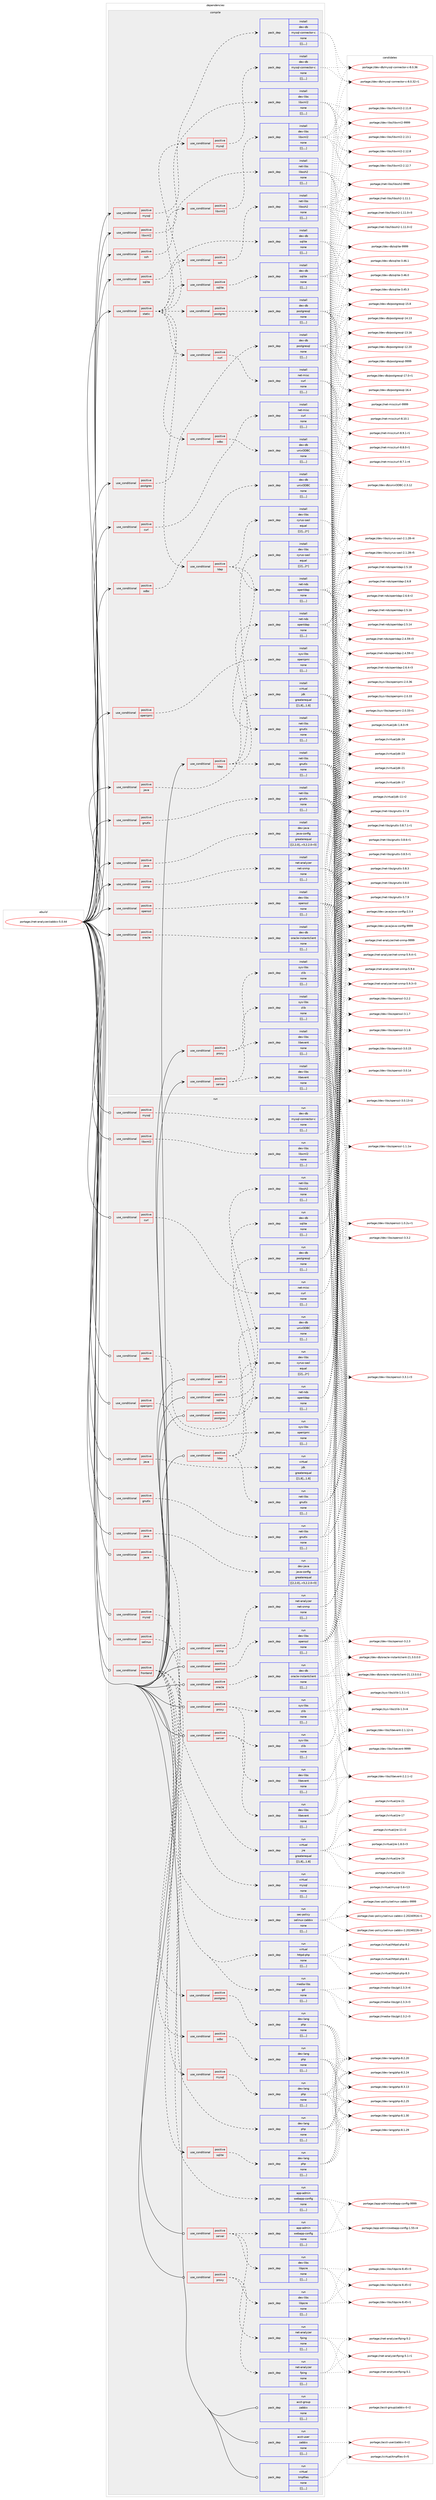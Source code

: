 digraph prolog {

# *************
# Graph options
# *************

newrank=true;
concentrate=true;
compound=true;
graph [rankdir=LR,fontname=Helvetica,fontsize=10,ranksep=1.5];#, ranksep=2.5, nodesep=0.2];
edge  [arrowhead=vee];
node  [fontname=Helvetica,fontsize=10];

# **********
# The ebuild
# **********

subgraph cluster_leftcol {
color=gray;
label=<<i>ebuild</i>>;
id [label="portage://net-analyzer/zabbix-5.0.44", color=red, width=4, href="../net-analyzer/zabbix-5.0.44.svg"];
}

# ****************
# The dependencies
# ****************

subgraph cluster_midcol {
color=gray;
label=<<i>dependencies</i>>;
subgraph cluster_compile {
fillcolor="#eeeeee";
style=filled;
label=<<i>compile</i>>;
subgraph cond95076 {
dependency366453 [label=<<TABLE BORDER="0" CELLBORDER="1" CELLSPACING="0" CELLPADDING="4"><TR><TD ROWSPAN="3" CELLPADDING="10">use_conditional</TD></TR><TR><TD>positive</TD></TR><TR><TD>curl</TD></TR></TABLE>>, shape=none, color=red];
subgraph pack268494 {
dependency366454 [label=<<TABLE BORDER="0" CELLBORDER="1" CELLSPACING="0" CELLPADDING="4" WIDTH="220"><TR><TD ROWSPAN="6" CELLPADDING="30">pack_dep</TD></TR><TR><TD WIDTH="110">install</TD></TR><TR><TD>net-misc</TD></TR><TR><TD>curl</TD></TR><TR><TD>none</TD></TR><TR><TD>[[],,,,]</TD></TR></TABLE>>, shape=none, color=blue];
}
dependency366453:e -> dependency366454:w [weight=20,style="dashed",arrowhead="vee"];
}
id:e -> dependency366453:w [weight=20,style="solid",arrowhead="vee"];
subgraph cond95079 {
dependency366495 [label=<<TABLE BORDER="0" CELLBORDER="1" CELLSPACING="0" CELLPADDING="4"><TR><TD ROWSPAN="3" CELLPADDING="10">use_conditional</TD></TR><TR><TD>positive</TD></TR><TR><TD>gnutls</TD></TR></TABLE>>, shape=none, color=red];
subgraph pack268536 {
dependency366514 [label=<<TABLE BORDER="0" CELLBORDER="1" CELLSPACING="0" CELLPADDING="4" WIDTH="220"><TR><TD ROWSPAN="6" CELLPADDING="30">pack_dep</TD></TR><TR><TD WIDTH="110">install</TD></TR><TR><TD>net-libs</TD></TR><TR><TD>gnutls</TD></TR><TR><TD>none</TD></TR><TR><TD>[[],,,,]</TD></TR></TABLE>>, shape=none, color=blue];
}
dependency366495:e -> dependency366514:w [weight=20,style="dashed",arrowhead="vee"];
}
id:e -> dependency366495:w [weight=20,style="solid",arrowhead="vee"];
subgraph cond95093 {
dependency366538 [label=<<TABLE BORDER="0" CELLBORDER="1" CELLSPACING="0" CELLPADDING="4"><TR><TD ROWSPAN="3" CELLPADDING="10">use_conditional</TD></TR><TR><TD>positive</TD></TR><TR><TD>java</TD></TR></TABLE>>, shape=none, color=red];
subgraph pack268553 {
dependency366551 [label=<<TABLE BORDER="0" CELLBORDER="1" CELLSPACING="0" CELLPADDING="4" WIDTH="220"><TR><TD ROWSPAN="6" CELLPADDING="30">pack_dep</TD></TR><TR><TD WIDTH="110">install</TD></TR><TR><TD>dev-java</TD></TR><TR><TD>java-config</TD></TR><TR><TD>greaterequal</TD></TR><TR><TD>[[2,2,0],,-r3,2.2.0-r3]</TD></TR></TABLE>>, shape=none, color=blue];
}
dependency366538:e -> dependency366551:w [weight=20,style="dashed",arrowhead="vee"];
}
id:e -> dependency366538:w [weight=20,style="solid",arrowhead="vee"];
subgraph cond95110 {
dependency366618 [label=<<TABLE BORDER="0" CELLBORDER="1" CELLSPACING="0" CELLPADDING="4"><TR><TD ROWSPAN="3" CELLPADDING="10">use_conditional</TD></TR><TR><TD>positive</TD></TR><TR><TD>java</TD></TR></TABLE>>, shape=none, color=red];
subgraph pack268625 {
dependency366636 [label=<<TABLE BORDER="0" CELLBORDER="1" CELLSPACING="0" CELLPADDING="4" WIDTH="220"><TR><TD ROWSPAN="6" CELLPADDING="30">pack_dep</TD></TR><TR><TD WIDTH="110">install</TD></TR><TR><TD>virtual</TD></TR><TR><TD>jdk</TD></TR><TR><TD>greaterequal</TD></TR><TR><TD>[[1,8],,,1.8]</TD></TR></TABLE>>, shape=none, color=blue];
}
dependency366618:e -> dependency366636:w [weight=20,style="dashed",arrowhead="vee"];
}
id:e -> dependency366618:w [weight=20,style="solid",arrowhead="vee"];
subgraph cond95128 {
dependency366663 [label=<<TABLE BORDER="0" CELLBORDER="1" CELLSPACING="0" CELLPADDING="4"><TR><TD ROWSPAN="3" CELLPADDING="10">use_conditional</TD></TR><TR><TD>positive</TD></TR><TR><TD>ldap</TD></TR></TABLE>>, shape=none, color=red];
subgraph pack268646 {
dependency366665 [label=<<TABLE BORDER="0" CELLBORDER="1" CELLSPACING="0" CELLPADDING="4" WIDTH="220"><TR><TD ROWSPAN="6" CELLPADDING="30">pack_dep</TD></TR><TR><TD WIDTH="110">install</TD></TR><TR><TD>dev-libs</TD></TR><TR><TD>cyrus-sasl</TD></TR><TR><TD>equal</TD></TR><TR><TD>[[2],,,2*]</TD></TR></TABLE>>, shape=none, color=blue];
}
dependency366663:e -> dependency366665:w [weight=20,style="dashed",arrowhead="vee"];
subgraph pack268663 {
dependency366713 [label=<<TABLE BORDER="0" CELLBORDER="1" CELLSPACING="0" CELLPADDING="4" WIDTH="220"><TR><TD ROWSPAN="6" CELLPADDING="30">pack_dep</TD></TR><TR><TD WIDTH="110">install</TD></TR><TR><TD>net-libs</TD></TR><TR><TD>gnutls</TD></TR><TR><TD>none</TD></TR><TR><TD>[[],,,,]</TD></TR></TABLE>>, shape=none, color=blue];
}
dependency366663:e -> dependency366713:w [weight=20,style="dashed",arrowhead="vee"];
subgraph pack268682 {
dependency366745 [label=<<TABLE BORDER="0" CELLBORDER="1" CELLSPACING="0" CELLPADDING="4" WIDTH="220"><TR><TD ROWSPAN="6" CELLPADDING="30">pack_dep</TD></TR><TR><TD WIDTH="110">install</TD></TR><TR><TD>net-nds</TD></TR><TR><TD>openldap</TD></TR><TR><TD>none</TD></TR><TR><TD>[[],,,,]</TD></TR></TABLE>>, shape=none, color=blue];
}
dependency366663:e -> dependency366745:w [weight=20,style="dashed",arrowhead="vee"];
}
id:e -> dependency366663:w [weight=20,style="solid",arrowhead="vee"];
subgraph cond95165 {
dependency366748 [label=<<TABLE BORDER="0" CELLBORDER="1" CELLSPACING="0" CELLPADDING="4"><TR><TD ROWSPAN="3" CELLPADDING="10">use_conditional</TD></TR><TR><TD>positive</TD></TR><TR><TD>libxml2</TD></TR></TABLE>>, shape=none, color=red];
subgraph pack268700 {
dependency366787 [label=<<TABLE BORDER="0" CELLBORDER="1" CELLSPACING="0" CELLPADDING="4" WIDTH="220"><TR><TD ROWSPAN="6" CELLPADDING="30">pack_dep</TD></TR><TR><TD WIDTH="110">install</TD></TR><TR><TD>dev-libs</TD></TR><TR><TD>libxml2</TD></TR><TR><TD>none</TD></TR><TR><TD>[[],,,,]</TD></TR></TABLE>>, shape=none, color=blue];
}
dependency366748:e -> dependency366787:w [weight=20,style="dashed",arrowhead="vee"];
}
id:e -> dependency366748:w [weight=20,style="solid",arrowhead="vee"];
subgraph cond95182 {
dependency366854 [label=<<TABLE BORDER="0" CELLBORDER="1" CELLSPACING="0" CELLPADDING="4"><TR><TD ROWSPAN="3" CELLPADDING="10">use_conditional</TD></TR><TR><TD>positive</TD></TR><TR><TD>mysql</TD></TR></TABLE>>, shape=none, color=red];
subgraph pack268770 {
dependency366879 [label=<<TABLE BORDER="0" CELLBORDER="1" CELLSPACING="0" CELLPADDING="4" WIDTH="220"><TR><TD ROWSPAN="6" CELLPADDING="30">pack_dep</TD></TR><TR><TD WIDTH="110">install</TD></TR><TR><TD>dev-db</TD></TR><TR><TD>mysql-connector-c</TD></TR><TR><TD>none</TD></TR><TR><TD>[[],,,,]</TD></TR></TABLE>>, shape=none, color=blue];
}
dependency366854:e -> dependency366879:w [weight=20,style="dashed",arrowhead="vee"];
}
id:e -> dependency366854:w [weight=20,style="solid",arrowhead="vee"];
subgraph cond95217 {
dependency366880 [label=<<TABLE BORDER="0" CELLBORDER="1" CELLSPACING="0" CELLPADDING="4"><TR><TD ROWSPAN="3" CELLPADDING="10">use_conditional</TD></TR><TR><TD>positive</TD></TR><TR><TD>odbc</TD></TR></TABLE>>, shape=none, color=red];
subgraph pack268788 {
dependency366908 [label=<<TABLE BORDER="0" CELLBORDER="1" CELLSPACING="0" CELLPADDING="4" WIDTH="220"><TR><TD ROWSPAN="6" CELLPADDING="30">pack_dep</TD></TR><TR><TD WIDTH="110">install</TD></TR><TR><TD>dev-db</TD></TR><TR><TD>unixODBC</TD></TR><TR><TD>none</TD></TR><TR><TD>[[],,,,]</TD></TR></TABLE>>, shape=none, color=blue];
}
dependency366880:e -> dependency366908:w [weight=20,style="dashed",arrowhead="vee"];
}
id:e -> dependency366880:w [weight=20,style="solid",arrowhead="vee"];
subgraph cond95226 {
dependency366938 [label=<<TABLE BORDER="0" CELLBORDER="1" CELLSPACING="0" CELLPADDING="4"><TR><TD ROWSPAN="3" CELLPADDING="10">use_conditional</TD></TR><TR><TD>positive</TD></TR><TR><TD>openipmi</TD></TR></TABLE>>, shape=none, color=red];
subgraph pack268826 {
dependency366975 [label=<<TABLE BORDER="0" CELLBORDER="1" CELLSPACING="0" CELLPADDING="4" WIDTH="220"><TR><TD ROWSPAN="6" CELLPADDING="30">pack_dep</TD></TR><TR><TD WIDTH="110">install</TD></TR><TR><TD>sys-libs</TD></TR><TR><TD>openipmi</TD></TR><TR><TD>none</TD></TR><TR><TD>[[],,,,]</TD></TR></TABLE>>, shape=none, color=blue];
}
dependency366938:e -> dependency366975:w [weight=20,style="dashed",arrowhead="vee"];
}
id:e -> dependency366938:w [weight=20,style="solid",arrowhead="vee"];
subgraph cond95253 {
dependency367004 [label=<<TABLE BORDER="0" CELLBORDER="1" CELLSPACING="0" CELLPADDING="4"><TR><TD ROWSPAN="3" CELLPADDING="10">use_conditional</TD></TR><TR><TD>positive</TD></TR><TR><TD>openssl</TD></TR></TABLE>>, shape=none, color=red];
subgraph pack268870 {
dependency367006 [label=<<TABLE BORDER="0" CELLBORDER="1" CELLSPACING="0" CELLPADDING="4" WIDTH="220"><TR><TD ROWSPAN="6" CELLPADDING="30">pack_dep</TD></TR><TR><TD WIDTH="110">install</TD></TR><TR><TD>dev-libs</TD></TR><TR><TD>openssl</TD></TR><TR><TD>none</TD></TR><TR><TD>[[],,,,]</TD></TR></TABLE>>, shape=none, color=blue];
}
dependency367004:e -> dependency367006:w [weight=20,style="dashed",arrowhead="vee"];
}
id:e -> dependency367004:w [weight=20,style="solid",arrowhead="vee"];
subgraph cond95265 {
dependency367044 [label=<<TABLE BORDER="0" CELLBORDER="1" CELLSPACING="0" CELLPADDING="4"><TR><TD ROWSPAN="3" CELLPADDING="10">use_conditional</TD></TR><TR><TD>positive</TD></TR><TR><TD>oracle</TD></TR></TABLE>>, shape=none, color=red];
subgraph pack268897 {
dependency367090 [label=<<TABLE BORDER="0" CELLBORDER="1" CELLSPACING="0" CELLPADDING="4" WIDTH="220"><TR><TD ROWSPAN="6" CELLPADDING="30">pack_dep</TD></TR><TR><TD WIDTH="110">install</TD></TR><TR><TD>dev-db</TD></TR><TR><TD>oracle-instantclient</TD></TR><TR><TD>none</TD></TR><TR><TD>[[],,,,]</TD></TR></TABLE>>, shape=none, color=blue];
}
dependency367044:e -> dependency367090:w [weight=20,style="dashed",arrowhead="vee"];
}
id:e -> dependency367044:w [weight=20,style="solid",arrowhead="vee"];
subgraph cond95291 {
dependency367105 [label=<<TABLE BORDER="0" CELLBORDER="1" CELLSPACING="0" CELLPADDING="4"><TR><TD ROWSPAN="3" CELLPADDING="10">use_conditional</TD></TR><TR><TD>positive</TD></TR><TR><TD>postgres</TD></TR></TABLE>>, shape=none, color=red];
subgraph pack268927 {
dependency367117 [label=<<TABLE BORDER="0" CELLBORDER="1" CELLSPACING="0" CELLPADDING="4" WIDTH="220"><TR><TD ROWSPAN="6" CELLPADDING="30">pack_dep</TD></TR><TR><TD WIDTH="110">install</TD></TR><TR><TD>dev-db</TD></TR><TR><TD>postgresql</TD></TR><TR><TD>none</TD></TR><TR><TD>[[],,,,]</TD></TR></TABLE>>, shape=none, color=blue];
}
dependency367105:e -> dependency367117:w [weight=20,style="dashed",arrowhead="vee"];
}
id:e -> dependency367105:w [weight=20,style="solid",arrowhead="vee"];
subgraph cond95305 {
dependency367150 [label=<<TABLE BORDER="0" CELLBORDER="1" CELLSPACING="0" CELLPADDING="4"><TR><TD ROWSPAN="3" CELLPADDING="10">use_conditional</TD></TR><TR><TD>positive</TD></TR><TR><TD>proxy</TD></TR></TABLE>>, shape=none, color=red];
subgraph pack268946 {
dependency367163 [label=<<TABLE BORDER="0" CELLBORDER="1" CELLSPACING="0" CELLPADDING="4" WIDTH="220"><TR><TD ROWSPAN="6" CELLPADDING="30">pack_dep</TD></TR><TR><TD WIDTH="110">install</TD></TR><TR><TD>dev-libs</TD></TR><TR><TD>libevent</TD></TR><TR><TD>none</TD></TR><TR><TD>[[],,,,]</TD></TR></TABLE>>, shape=none, color=blue];
}
dependency367150:e -> dependency367163:w [weight=20,style="dashed",arrowhead="vee"];
subgraph pack268958 {
dependency367178 [label=<<TABLE BORDER="0" CELLBORDER="1" CELLSPACING="0" CELLPADDING="4" WIDTH="220"><TR><TD ROWSPAN="6" CELLPADDING="30">pack_dep</TD></TR><TR><TD WIDTH="110">install</TD></TR><TR><TD>sys-libs</TD></TR><TR><TD>zlib</TD></TR><TR><TD>none</TD></TR><TR><TD>[[],,,,]</TD></TR></TABLE>>, shape=none, color=blue];
}
dependency367150:e -> dependency367178:w [weight=20,style="dashed",arrowhead="vee"];
}
id:e -> dependency367150:w [weight=20,style="solid",arrowhead="vee"];
subgraph cond95337 {
dependency367199 [label=<<TABLE BORDER="0" CELLBORDER="1" CELLSPACING="0" CELLPADDING="4"><TR><TD ROWSPAN="3" CELLPADDING="10">use_conditional</TD></TR><TR><TD>positive</TD></TR><TR><TD>server</TD></TR></TABLE>>, shape=none, color=red];
subgraph pack269022 {
dependency367265 [label=<<TABLE BORDER="0" CELLBORDER="1" CELLSPACING="0" CELLPADDING="4" WIDTH="220"><TR><TD ROWSPAN="6" CELLPADDING="30">pack_dep</TD></TR><TR><TD WIDTH="110">install</TD></TR><TR><TD>dev-libs</TD></TR><TR><TD>libevent</TD></TR><TR><TD>none</TD></TR><TR><TD>[[],,,,]</TD></TR></TABLE>>, shape=none, color=blue];
}
dependency367199:e -> dependency367265:w [weight=20,style="dashed",arrowhead="vee"];
subgraph pack269035 {
dependency367334 [label=<<TABLE BORDER="0" CELLBORDER="1" CELLSPACING="0" CELLPADDING="4" WIDTH="220"><TR><TD ROWSPAN="6" CELLPADDING="30">pack_dep</TD></TR><TR><TD WIDTH="110">install</TD></TR><TR><TD>sys-libs</TD></TR><TR><TD>zlib</TD></TR><TR><TD>none</TD></TR><TR><TD>[[],,,,]</TD></TR></TABLE>>, shape=none, color=blue];
}
dependency367199:e -> dependency367334:w [weight=20,style="dashed",arrowhead="vee"];
}
id:e -> dependency367199:w [weight=20,style="solid",arrowhead="vee"];
subgraph cond95399 {
dependency367386 [label=<<TABLE BORDER="0" CELLBORDER="1" CELLSPACING="0" CELLPADDING="4"><TR><TD ROWSPAN="3" CELLPADDING="10">use_conditional</TD></TR><TR><TD>positive</TD></TR><TR><TD>snmp</TD></TR></TABLE>>, shape=none, color=red];
subgraph pack269097 {
dependency367388 [label=<<TABLE BORDER="0" CELLBORDER="1" CELLSPACING="0" CELLPADDING="4" WIDTH="220"><TR><TD ROWSPAN="6" CELLPADDING="30">pack_dep</TD></TR><TR><TD WIDTH="110">install</TD></TR><TR><TD>net-analyzer</TD></TR><TR><TD>net-snmp</TD></TR><TR><TD>none</TD></TR><TR><TD>[[],,,,]</TD></TR></TABLE>>, shape=none, color=blue];
}
dependency367386:e -> dependency367388:w [weight=20,style="dashed",arrowhead="vee"];
}
id:e -> dependency367386:w [weight=20,style="solid",arrowhead="vee"];
subgraph cond95414 {
dependency367453 [label=<<TABLE BORDER="0" CELLBORDER="1" CELLSPACING="0" CELLPADDING="4"><TR><TD ROWSPAN="3" CELLPADDING="10">use_conditional</TD></TR><TR><TD>positive</TD></TR><TR><TD>sqlite</TD></TR></TABLE>>, shape=none, color=red];
subgraph pack269146 {
dependency367484 [label=<<TABLE BORDER="0" CELLBORDER="1" CELLSPACING="0" CELLPADDING="4" WIDTH="220"><TR><TD ROWSPAN="6" CELLPADDING="30">pack_dep</TD></TR><TR><TD WIDTH="110">install</TD></TR><TR><TD>dev-db</TD></TR><TR><TD>sqlite</TD></TR><TR><TD>none</TD></TR><TR><TD>[[],,,,]</TD></TR></TABLE>>, shape=none, color=blue];
}
dependency367453:e -> dependency367484:w [weight=20,style="dashed",arrowhead="vee"];
}
id:e -> dependency367453:w [weight=20,style="solid",arrowhead="vee"];
subgraph cond95447 {
dependency367522 [label=<<TABLE BORDER="0" CELLBORDER="1" CELLSPACING="0" CELLPADDING="4"><TR><TD ROWSPAN="3" CELLPADDING="10">use_conditional</TD></TR><TR><TD>positive</TD></TR><TR><TD>ssh</TD></TR></TABLE>>, shape=none, color=red];
subgraph pack269189 {
dependency367558 [label=<<TABLE BORDER="0" CELLBORDER="1" CELLSPACING="0" CELLPADDING="4" WIDTH="220"><TR><TD ROWSPAN="6" CELLPADDING="30">pack_dep</TD></TR><TR><TD WIDTH="110">install</TD></TR><TR><TD>net-libs</TD></TR><TR><TD>libssh2</TD></TR><TR><TD>none</TD></TR><TR><TD>[[],,,,]</TD></TR></TABLE>>, shape=none, color=blue];
}
dependency367522:e -> dependency367558:w [weight=20,style="dashed",arrowhead="vee"];
}
id:e -> dependency367522:w [weight=20,style="solid",arrowhead="vee"];
subgraph cond95479 {
dependency367565 [label=<<TABLE BORDER="0" CELLBORDER="1" CELLSPACING="0" CELLPADDING="4"><TR><TD ROWSPAN="3" CELLPADDING="10">use_conditional</TD></TR><TR><TD>positive</TD></TR><TR><TD>static</TD></TR></TABLE>>, shape=none, color=red];
subgraph cond95480 {
dependency367568 [label=<<TABLE BORDER="0" CELLBORDER="1" CELLSPACING="0" CELLPADDING="4"><TR><TD ROWSPAN="3" CELLPADDING="10">use_conditional</TD></TR><TR><TD>positive</TD></TR><TR><TD>curl</TD></TR></TABLE>>, shape=none, color=red];
subgraph pack269216 {
dependency367604 [label=<<TABLE BORDER="0" CELLBORDER="1" CELLSPACING="0" CELLPADDING="4" WIDTH="220"><TR><TD ROWSPAN="6" CELLPADDING="30">pack_dep</TD></TR><TR><TD WIDTH="110">install</TD></TR><TR><TD>net-misc</TD></TR><TR><TD>curl</TD></TR><TR><TD>none</TD></TR><TR><TD>[[],,,,]</TD></TR></TABLE>>, shape=none, color=blue];
}
dependency367568:e -> dependency367604:w [weight=20,style="dashed",arrowhead="vee"];
}
dependency367565:e -> dependency367568:w [weight=20,style="dashed",arrowhead="vee"];
subgraph cond95524 {
dependency367650 [label=<<TABLE BORDER="0" CELLBORDER="1" CELLSPACING="0" CELLPADDING="4"><TR><TD ROWSPAN="3" CELLPADDING="10">use_conditional</TD></TR><TR><TD>positive</TD></TR><TR><TD>ldap</TD></TR></TABLE>>, shape=none, color=red];
subgraph pack269267 {
dependency367683 [label=<<TABLE BORDER="0" CELLBORDER="1" CELLSPACING="0" CELLPADDING="4" WIDTH="220"><TR><TD ROWSPAN="6" CELLPADDING="30">pack_dep</TD></TR><TR><TD WIDTH="110">install</TD></TR><TR><TD>dev-libs</TD></TR><TR><TD>cyrus-sasl</TD></TR><TR><TD>equal</TD></TR><TR><TD>[[2],,,2*]</TD></TR></TABLE>>, shape=none, color=blue];
}
dependency367650:e -> dependency367683:w [weight=20,style="dashed",arrowhead="vee"];
subgraph pack269274 {
dependency367716 [label=<<TABLE BORDER="0" CELLBORDER="1" CELLSPACING="0" CELLPADDING="4" WIDTH="220"><TR><TD ROWSPAN="6" CELLPADDING="30">pack_dep</TD></TR><TR><TD WIDTH="110">install</TD></TR><TR><TD>net-libs</TD></TR><TR><TD>gnutls</TD></TR><TR><TD>none</TD></TR><TR><TD>[[],,,,]</TD></TR></TABLE>>, shape=none, color=blue];
}
dependency367650:e -> dependency367716:w [weight=20,style="dashed",arrowhead="vee"];
subgraph pack269287 {
dependency367755 [label=<<TABLE BORDER="0" CELLBORDER="1" CELLSPACING="0" CELLPADDING="4" WIDTH="220"><TR><TD ROWSPAN="6" CELLPADDING="30">pack_dep</TD></TR><TR><TD WIDTH="110">install</TD></TR><TR><TD>net-nds</TD></TR><TR><TD>openldap</TD></TR><TR><TD>none</TD></TR><TR><TD>[[],,,,]</TD></TR></TABLE>>, shape=none, color=blue];
}
dependency367650:e -> dependency367755:w [weight=20,style="dashed",arrowhead="vee"];
}
dependency367565:e -> dependency367650:w [weight=20,style="dashed",arrowhead="vee"];
subgraph cond95568 {
dependency367776 [label=<<TABLE BORDER="0" CELLBORDER="1" CELLSPACING="0" CELLPADDING="4"><TR><TD ROWSPAN="3" CELLPADDING="10">use_conditional</TD></TR><TR><TD>positive</TD></TR><TR><TD>libxml2</TD></TR></TABLE>>, shape=none, color=red];
subgraph pack269328 {
dependency367823 [label=<<TABLE BORDER="0" CELLBORDER="1" CELLSPACING="0" CELLPADDING="4" WIDTH="220"><TR><TD ROWSPAN="6" CELLPADDING="30">pack_dep</TD></TR><TR><TD WIDTH="110">install</TD></TR><TR><TD>dev-libs</TD></TR><TR><TD>libxml2</TD></TR><TR><TD>none</TD></TR><TR><TD>[[],,,,]</TD></TR></TABLE>>, shape=none, color=blue];
}
dependency367776:e -> dependency367823:w [weight=20,style="dashed",arrowhead="vee"];
}
dependency367565:e -> dependency367776:w [weight=20,style="dashed",arrowhead="vee"];
subgraph cond95602 {
dependency367844 [label=<<TABLE BORDER="0" CELLBORDER="1" CELLSPACING="0" CELLPADDING="4"><TR><TD ROWSPAN="3" CELLPADDING="10">use_conditional</TD></TR><TR><TD>positive</TD></TR><TR><TD>mysql</TD></TR></TABLE>>, shape=none, color=red];
subgraph pack269353 {
dependency367862 [label=<<TABLE BORDER="0" CELLBORDER="1" CELLSPACING="0" CELLPADDING="4" WIDTH="220"><TR><TD ROWSPAN="6" CELLPADDING="30">pack_dep</TD></TR><TR><TD WIDTH="110">install</TD></TR><TR><TD>dev-db</TD></TR><TR><TD>mysql-connector-c</TD></TR><TR><TD>none</TD></TR><TR><TD>[[],,,,]</TD></TR></TABLE>>, shape=none, color=blue];
}
dependency367844:e -> dependency367862:w [weight=20,style="dashed",arrowhead="vee"];
}
dependency367565:e -> dependency367844:w [weight=20,style="dashed",arrowhead="vee"];
subgraph cond95622 {
dependency367894 [label=<<TABLE BORDER="0" CELLBORDER="1" CELLSPACING="0" CELLPADDING="4"><TR><TD ROWSPAN="3" CELLPADDING="10">use_conditional</TD></TR><TR><TD>positive</TD></TR><TR><TD>odbc</TD></TR></TABLE>>, shape=none, color=red];
subgraph pack269398 {
dependency367929 [label=<<TABLE BORDER="0" CELLBORDER="1" CELLSPACING="0" CELLPADDING="4" WIDTH="220"><TR><TD ROWSPAN="6" CELLPADDING="30">pack_dep</TD></TR><TR><TD WIDTH="110">install</TD></TR><TR><TD>dev-db</TD></TR><TR><TD>unixODBC</TD></TR><TR><TD>none</TD></TR><TR><TD>[[],,,,]</TD></TR></TABLE>>, shape=none, color=blue];
}
dependency367894:e -> dependency367929:w [weight=20,style="dashed",arrowhead="vee"];
}
dependency367565:e -> dependency367894:w [weight=20,style="dashed",arrowhead="vee"];
subgraph cond95657 {
dependency368034 [label=<<TABLE BORDER="0" CELLBORDER="1" CELLSPACING="0" CELLPADDING="4"><TR><TD ROWSPAN="3" CELLPADDING="10">use_conditional</TD></TR><TR><TD>positive</TD></TR><TR><TD>postgres</TD></TR></TABLE>>, shape=none, color=red];
subgraph pack269470 {
dependency368039 [label=<<TABLE BORDER="0" CELLBORDER="1" CELLSPACING="0" CELLPADDING="4" WIDTH="220"><TR><TD ROWSPAN="6" CELLPADDING="30">pack_dep</TD></TR><TR><TD WIDTH="110">install</TD></TR><TR><TD>dev-db</TD></TR><TR><TD>postgresql</TD></TR><TR><TD>none</TD></TR><TR><TD>[[],,,,]</TD></TR></TABLE>>, shape=none, color=blue];
}
dependency368034:e -> dependency368039:w [weight=20,style="dashed",arrowhead="vee"];
}
dependency367565:e -> dependency368034:w [weight=20,style="dashed",arrowhead="vee"];
subgraph cond95688 {
dependency368068 [label=<<TABLE BORDER="0" CELLBORDER="1" CELLSPACING="0" CELLPADDING="4"><TR><TD ROWSPAN="3" CELLPADDING="10">use_conditional</TD></TR><TR><TD>positive</TD></TR><TR><TD>sqlite</TD></TR></TABLE>>, shape=none, color=red];
subgraph pack269531 {
dependency368145 [label=<<TABLE BORDER="0" CELLBORDER="1" CELLSPACING="0" CELLPADDING="4" WIDTH="220"><TR><TD ROWSPAN="6" CELLPADDING="30">pack_dep</TD></TR><TR><TD WIDTH="110">install</TD></TR><TR><TD>dev-db</TD></TR><TR><TD>sqlite</TD></TR><TR><TD>none</TD></TR><TR><TD>[[],,,,]</TD></TR></TABLE>>, shape=none, color=blue];
}
dependency368068:e -> dependency368145:w [weight=20,style="dashed",arrowhead="vee"];
}
dependency367565:e -> dependency368068:w [weight=20,style="dashed",arrowhead="vee"];
subgraph cond95747 {
dependency368195 [label=<<TABLE BORDER="0" CELLBORDER="1" CELLSPACING="0" CELLPADDING="4"><TR><TD ROWSPAN="3" CELLPADDING="10">use_conditional</TD></TR><TR><TD>positive</TD></TR><TR><TD>ssh</TD></TR></TABLE>>, shape=none, color=red];
subgraph pack269563 {
dependency368196 [label=<<TABLE BORDER="0" CELLBORDER="1" CELLSPACING="0" CELLPADDING="4" WIDTH="220"><TR><TD ROWSPAN="6" CELLPADDING="30">pack_dep</TD></TR><TR><TD WIDTH="110">install</TD></TR><TR><TD>net-libs</TD></TR><TR><TD>libssh2</TD></TR><TR><TD>none</TD></TR><TR><TD>[[],,,,]</TD></TR></TABLE>>, shape=none, color=blue];
}
dependency368195:e -> dependency368196:w [weight=20,style="dashed",arrowhead="vee"];
}
dependency367565:e -> dependency368195:w [weight=20,style="dashed",arrowhead="vee"];
}
id:e -> dependency367565:w [weight=20,style="solid",arrowhead="vee"];
}
subgraph cluster_compileandrun {
fillcolor="#eeeeee";
style=filled;
label=<<i>compile and run</i>>;
}
subgraph cluster_run {
fillcolor="#eeeeee";
style=filled;
label=<<i>run</i>>;
subgraph cond95759 {
dependency368234 [label=<<TABLE BORDER="0" CELLBORDER="1" CELLSPACING="0" CELLPADDING="4"><TR><TD ROWSPAN="3" CELLPADDING="10">use_conditional</TD></TR><TR><TD>positive</TD></TR><TR><TD>curl</TD></TR></TABLE>>, shape=none, color=red];
subgraph pack269589 {
dependency368238 [label=<<TABLE BORDER="0" CELLBORDER="1" CELLSPACING="0" CELLPADDING="4" WIDTH="220"><TR><TD ROWSPAN="6" CELLPADDING="30">pack_dep</TD></TR><TR><TD WIDTH="110">run</TD></TR><TR><TD>net-misc</TD></TR><TR><TD>curl</TD></TR><TR><TD>none</TD></TR><TR><TD>[[],,,,]</TD></TR></TABLE>>, shape=none, color=blue];
}
dependency368234:e -> dependency368238:w [weight=20,style="dashed",arrowhead="vee"];
}
id:e -> dependency368234:w [weight=20,style="solid",arrowhead="odot"];
subgraph cond95783 {
dependency368274 [label=<<TABLE BORDER="0" CELLBORDER="1" CELLSPACING="0" CELLPADDING="4"><TR><TD ROWSPAN="3" CELLPADDING="10">use_conditional</TD></TR><TR><TD>positive</TD></TR><TR><TD>frontend</TD></TR></TABLE>>, shape=none, color=red];
subgraph pack269608 {
dependency368309 [label=<<TABLE BORDER="0" CELLBORDER="1" CELLSPACING="0" CELLPADDING="4" WIDTH="220"><TR><TD ROWSPAN="6" CELLPADDING="30">pack_dep</TD></TR><TR><TD WIDTH="110">run</TD></TR><TR><TD>app-admin</TD></TR><TR><TD>webapp-config</TD></TR><TR><TD>none</TD></TR><TR><TD>[[],,,,]</TD></TR></TABLE>>, shape=none, color=blue];
}
dependency368274:e -> dependency368309:w [weight=20,style="dashed",arrowhead="vee"];
subgraph pack269659 {
dependency368384 [label=<<TABLE BORDER="0" CELLBORDER="1" CELLSPACING="0" CELLPADDING="4" WIDTH="220"><TR><TD ROWSPAN="6" CELLPADDING="30">pack_dep</TD></TR><TR><TD WIDTH="110">run</TD></TR><TR><TD>dev-lang</TD></TR><TR><TD>php</TD></TR><TR><TD>none</TD></TR><TR><TD>[[],,,,]</TD></TR></TABLE>>, shape=none, color=blue];
}
dependency368274:e -> dependency368384:w [weight=20,style="dashed",arrowhead="vee"];
subgraph pack269696 {
dependency368407 [label=<<TABLE BORDER="0" CELLBORDER="1" CELLSPACING="0" CELLPADDING="4" WIDTH="220"><TR><TD ROWSPAN="6" CELLPADDING="30">pack_dep</TD></TR><TR><TD WIDTH="110">run</TD></TR><TR><TD>media-libs</TD></TR><TR><TD>gd</TD></TR><TR><TD>none</TD></TR><TR><TD>[[],,,,]</TD></TR></TABLE>>, shape=none, color=blue];
}
dependency368274:e -> dependency368407:w [weight=20,style="dashed",arrowhead="vee"];
subgraph pack269709 {
dependency368463 [label=<<TABLE BORDER="0" CELLBORDER="1" CELLSPACING="0" CELLPADDING="4" WIDTH="220"><TR><TD ROWSPAN="6" CELLPADDING="30">pack_dep</TD></TR><TR><TD WIDTH="110">run</TD></TR><TR><TD>virtual</TD></TR><TR><TD>httpd-php</TD></TR><TR><TD>none</TD></TR><TR><TD>[[],,,,]</TD></TR></TABLE>>, shape=none, color=blue];
}
dependency368274:e -> dependency368463:w [weight=20,style="dashed",arrowhead="vee"];
subgraph cond95853 {
dependency368509 [label=<<TABLE BORDER="0" CELLBORDER="1" CELLSPACING="0" CELLPADDING="4"><TR><TD ROWSPAN="3" CELLPADDING="10">use_conditional</TD></TR><TR><TD>positive</TD></TR><TR><TD>mysql</TD></TR></TABLE>>, shape=none, color=red];
subgraph pack269788 {
dependency368569 [label=<<TABLE BORDER="0" CELLBORDER="1" CELLSPACING="0" CELLPADDING="4" WIDTH="220"><TR><TD ROWSPAN="6" CELLPADDING="30">pack_dep</TD></TR><TR><TD WIDTH="110">run</TD></TR><TR><TD>dev-lang</TD></TR><TR><TD>php</TD></TR><TR><TD>none</TD></TR><TR><TD>[[],,,,]</TD></TR></TABLE>>, shape=none, color=blue];
}
dependency368509:e -> dependency368569:w [weight=20,style="dashed",arrowhead="vee"];
}
dependency368274:e -> dependency368509:w [weight=20,style="dashed",arrowhead="vee"];
subgraph cond95915 {
dependency368652 [label=<<TABLE BORDER="0" CELLBORDER="1" CELLSPACING="0" CELLPADDING="4"><TR><TD ROWSPAN="3" CELLPADDING="10">use_conditional</TD></TR><TR><TD>positive</TD></TR><TR><TD>odbc</TD></TR></TABLE>>, shape=none, color=red];
subgraph pack269850 {
dependency368654 [label=<<TABLE BORDER="0" CELLBORDER="1" CELLSPACING="0" CELLPADDING="4" WIDTH="220"><TR><TD ROWSPAN="6" CELLPADDING="30">pack_dep</TD></TR><TR><TD WIDTH="110">run</TD></TR><TR><TD>dev-lang</TD></TR><TR><TD>php</TD></TR><TR><TD>none</TD></TR><TR><TD>[[],,,,]</TD></TR></TABLE>>, shape=none, color=blue];
}
dependency368652:e -> dependency368654:w [weight=20,style="dashed",arrowhead="vee"];
}
dependency368274:e -> dependency368652:w [weight=20,style="dashed",arrowhead="vee"];
subgraph cond95932 {
dependency368719 [label=<<TABLE BORDER="0" CELLBORDER="1" CELLSPACING="0" CELLPADDING="4"><TR><TD ROWSPAN="3" CELLPADDING="10">use_conditional</TD></TR><TR><TD>positive</TD></TR><TR><TD>postgres</TD></TR></TABLE>>, shape=none, color=red];
subgraph pack269893 {
dependency368741 [label=<<TABLE BORDER="0" CELLBORDER="1" CELLSPACING="0" CELLPADDING="4" WIDTH="220"><TR><TD ROWSPAN="6" CELLPADDING="30">pack_dep</TD></TR><TR><TD WIDTH="110">run</TD></TR><TR><TD>dev-lang</TD></TR><TR><TD>php</TD></TR><TR><TD>none</TD></TR><TR><TD>[[],,,,]</TD></TR></TABLE>>, shape=none, color=blue];
}
dependency368719:e -> dependency368741:w [weight=20,style="dashed",arrowhead="vee"];
}
dependency368274:e -> dependency368719:w [weight=20,style="dashed",arrowhead="vee"];
subgraph cond95972 {
dependency368802 [label=<<TABLE BORDER="0" CELLBORDER="1" CELLSPACING="0" CELLPADDING="4"><TR><TD ROWSPAN="3" CELLPADDING="10">use_conditional</TD></TR><TR><TD>positive</TD></TR><TR><TD>sqlite</TD></TR></TABLE>>, shape=none, color=red];
subgraph pack269960 {
dependency368825 [label=<<TABLE BORDER="0" CELLBORDER="1" CELLSPACING="0" CELLPADDING="4" WIDTH="220"><TR><TD ROWSPAN="6" CELLPADDING="30">pack_dep</TD></TR><TR><TD WIDTH="110">run</TD></TR><TR><TD>dev-lang</TD></TR><TR><TD>php</TD></TR><TR><TD>none</TD></TR><TR><TD>[[],,,,]</TD></TR></TABLE>>, shape=none, color=blue];
}
dependency368802:e -> dependency368825:w [weight=20,style="dashed",arrowhead="vee"];
}
dependency368274:e -> dependency368802:w [weight=20,style="dashed",arrowhead="vee"];
}
id:e -> dependency368274:w [weight=20,style="solid",arrowhead="odot"];
subgraph cond96004 {
dependency368908 [label=<<TABLE BORDER="0" CELLBORDER="1" CELLSPACING="0" CELLPADDING="4"><TR><TD ROWSPAN="3" CELLPADDING="10">use_conditional</TD></TR><TR><TD>positive</TD></TR><TR><TD>gnutls</TD></TR></TABLE>>, shape=none, color=red];
subgraph pack270012 {
dependency368911 [label=<<TABLE BORDER="0" CELLBORDER="1" CELLSPACING="0" CELLPADDING="4" WIDTH="220"><TR><TD ROWSPAN="6" CELLPADDING="30">pack_dep</TD></TR><TR><TD WIDTH="110">run</TD></TR><TR><TD>net-libs</TD></TR><TR><TD>gnutls</TD></TR><TR><TD>none</TD></TR><TR><TD>[[],,,,]</TD></TR></TABLE>>, shape=none, color=blue];
}
dependency368908:e -> dependency368911:w [weight=20,style="dashed",arrowhead="vee"];
}
id:e -> dependency368908:w [weight=20,style="solid",arrowhead="odot"];
subgraph cond96038 {
dependency368984 [label=<<TABLE BORDER="0" CELLBORDER="1" CELLSPACING="0" CELLPADDING="4"><TR><TD ROWSPAN="3" CELLPADDING="10">use_conditional</TD></TR><TR><TD>positive</TD></TR><TR><TD>java</TD></TR></TABLE>>, shape=none, color=red];
subgraph pack270057 {
dependency369006 [label=<<TABLE BORDER="0" CELLBORDER="1" CELLSPACING="0" CELLPADDING="4" WIDTH="220"><TR><TD ROWSPAN="6" CELLPADDING="30">pack_dep</TD></TR><TR><TD WIDTH="110">run</TD></TR><TR><TD>dev-java</TD></TR><TR><TD>java-config</TD></TR><TR><TD>greaterequal</TD></TR><TR><TD>[[2,2,0],,-r3,2.2.0-r3]</TD></TR></TABLE>>, shape=none, color=blue];
}
dependency368984:e -> dependency369006:w [weight=20,style="dashed",arrowhead="vee"];
}
id:e -> dependency368984:w [weight=20,style="solid",arrowhead="odot"];
subgraph cond96089 {
dependency369173 [label=<<TABLE BORDER="0" CELLBORDER="1" CELLSPACING="0" CELLPADDING="4"><TR><TD ROWSPAN="3" CELLPADDING="10">use_conditional</TD></TR><TR><TD>positive</TD></TR><TR><TD>java</TD></TR></TABLE>>, shape=none, color=red];
subgraph pack270181 {
dependency369244 [label=<<TABLE BORDER="0" CELLBORDER="1" CELLSPACING="0" CELLPADDING="4" WIDTH="220"><TR><TD ROWSPAN="6" CELLPADDING="30">pack_dep</TD></TR><TR><TD WIDTH="110">run</TD></TR><TR><TD>virtual</TD></TR><TR><TD>jdk</TD></TR><TR><TD>greaterequal</TD></TR><TR><TD>[[1,8],,,1.8]</TD></TR></TABLE>>, shape=none, color=blue];
}
dependency369173:e -> dependency369244:w [weight=20,style="dashed",arrowhead="vee"];
}
id:e -> dependency369173:w [weight=20,style="solid",arrowhead="odot"];
subgraph cond96178 {
dependency369297 [label=<<TABLE BORDER="0" CELLBORDER="1" CELLSPACING="0" CELLPADDING="4"><TR><TD ROWSPAN="3" CELLPADDING="10">use_conditional</TD></TR><TR><TD>positive</TD></TR><TR><TD>java</TD></TR></TABLE>>, shape=none, color=red];
subgraph pack270282 {
dependency369412 [label=<<TABLE BORDER="0" CELLBORDER="1" CELLSPACING="0" CELLPADDING="4" WIDTH="220"><TR><TD ROWSPAN="6" CELLPADDING="30">pack_dep</TD></TR><TR><TD WIDTH="110">run</TD></TR><TR><TD>virtual</TD></TR><TR><TD>jre</TD></TR><TR><TD>greaterequal</TD></TR><TR><TD>[[1,8],,,1.8]</TD></TR></TABLE>>, shape=none, color=blue];
}
dependency369297:e -> dependency369412:w [weight=20,style="dashed",arrowhead="vee"];
}
id:e -> dependency369297:w [weight=20,style="solid",arrowhead="odot"];
subgraph cond96246 {
dependency369447 [label=<<TABLE BORDER="0" CELLBORDER="1" CELLSPACING="0" CELLPADDING="4"><TR><TD ROWSPAN="3" CELLPADDING="10">use_conditional</TD></TR><TR><TD>positive</TD></TR><TR><TD>ldap</TD></TR></TABLE>>, shape=none, color=red];
subgraph pack270373 {
dependency369543 [label=<<TABLE BORDER="0" CELLBORDER="1" CELLSPACING="0" CELLPADDING="4" WIDTH="220"><TR><TD ROWSPAN="6" CELLPADDING="30">pack_dep</TD></TR><TR><TD WIDTH="110">run</TD></TR><TR><TD>dev-libs</TD></TR><TR><TD>cyrus-sasl</TD></TR><TR><TD>equal</TD></TR><TR><TD>[[2],,,2*]</TD></TR></TABLE>>, shape=none, color=blue];
}
dependency369447:e -> dependency369543:w [weight=20,style="dashed",arrowhead="vee"];
subgraph pack270412 {
dependency369595 [label=<<TABLE BORDER="0" CELLBORDER="1" CELLSPACING="0" CELLPADDING="4" WIDTH="220"><TR><TD ROWSPAN="6" CELLPADDING="30">pack_dep</TD></TR><TR><TD WIDTH="110">run</TD></TR><TR><TD>net-libs</TD></TR><TR><TD>gnutls</TD></TR><TR><TD>none</TD></TR><TR><TD>[[],,,,]</TD></TR></TABLE>>, shape=none, color=blue];
}
dependency369447:e -> dependency369595:w [weight=20,style="dashed",arrowhead="vee"];
subgraph pack270416 {
dependency369603 [label=<<TABLE BORDER="0" CELLBORDER="1" CELLSPACING="0" CELLPADDING="4" WIDTH="220"><TR><TD ROWSPAN="6" CELLPADDING="30">pack_dep</TD></TR><TR><TD WIDTH="110">run</TD></TR><TR><TD>net-nds</TD></TR><TR><TD>openldap</TD></TR><TR><TD>none</TD></TR><TR><TD>[[],,,,]</TD></TR></TABLE>>, shape=none, color=blue];
}
dependency369447:e -> dependency369603:w [weight=20,style="dashed",arrowhead="vee"];
}
id:e -> dependency369447:w [weight=20,style="solid",arrowhead="odot"];
subgraph cond96317 {
dependency369630 [label=<<TABLE BORDER="0" CELLBORDER="1" CELLSPACING="0" CELLPADDING="4"><TR><TD ROWSPAN="3" CELLPADDING="10">use_conditional</TD></TR><TR><TD>positive</TD></TR><TR><TD>libxml2</TD></TR></TABLE>>, shape=none, color=red];
subgraph pack270434 {
dependency369699 [label=<<TABLE BORDER="0" CELLBORDER="1" CELLSPACING="0" CELLPADDING="4" WIDTH="220"><TR><TD ROWSPAN="6" CELLPADDING="30">pack_dep</TD></TR><TR><TD WIDTH="110">run</TD></TR><TR><TD>dev-libs</TD></TR><TR><TD>libxml2</TD></TR><TR><TD>none</TD></TR><TR><TD>[[],,,,]</TD></TR></TABLE>>, shape=none, color=blue];
}
dependency369630:e -> dependency369699:w [weight=20,style="dashed",arrowhead="vee"];
}
id:e -> dependency369630:w [weight=20,style="solid",arrowhead="odot"];
subgraph cond96347 {
dependency369705 [label=<<TABLE BORDER="0" CELLBORDER="1" CELLSPACING="0" CELLPADDING="4"><TR><TD ROWSPAN="3" CELLPADDING="10">use_conditional</TD></TR><TR><TD>positive</TD></TR><TR><TD>mysql</TD></TR></TABLE>>, shape=none, color=red];
subgraph pack270520 {
dependency369775 [label=<<TABLE BORDER="0" CELLBORDER="1" CELLSPACING="0" CELLPADDING="4" WIDTH="220"><TR><TD ROWSPAN="6" CELLPADDING="30">pack_dep</TD></TR><TR><TD WIDTH="110">run</TD></TR><TR><TD>dev-db</TD></TR><TR><TD>mysql-connector-c</TD></TR><TR><TD>none</TD></TR><TR><TD>[[],,,,]</TD></TR></TABLE>>, shape=none, color=blue];
}
dependency369705:e -> dependency369775:w [weight=20,style="dashed",arrowhead="vee"];
}
id:e -> dependency369705:w [weight=20,style="solid",arrowhead="odot"];
subgraph cond96382 {
dependency369808 [label=<<TABLE BORDER="0" CELLBORDER="1" CELLSPACING="0" CELLPADDING="4"><TR><TD ROWSPAN="3" CELLPADDING="10">use_conditional</TD></TR><TR><TD>positive</TD></TR><TR><TD>mysql</TD></TR></TABLE>>, shape=none, color=red];
subgraph pack270556 {
dependency369880 [label=<<TABLE BORDER="0" CELLBORDER="1" CELLSPACING="0" CELLPADDING="4" WIDTH="220"><TR><TD ROWSPAN="6" CELLPADDING="30">pack_dep</TD></TR><TR><TD WIDTH="110">run</TD></TR><TR><TD>virtual</TD></TR><TR><TD>mysql</TD></TR><TR><TD>none</TD></TR><TR><TD>[[],,,,]</TD></TR></TABLE>>, shape=none, color=blue];
}
dependency369808:e -> dependency369880:w [weight=20,style="dashed",arrowhead="vee"];
}
id:e -> dependency369808:w [weight=20,style="solid",arrowhead="odot"];
subgraph cond96434 {
dependency369930 [label=<<TABLE BORDER="0" CELLBORDER="1" CELLSPACING="0" CELLPADDING="4"><TR><TD ROWSPAN="3" CELLPADDING="10">use_conditional</TD></TR><TR><TD>positive</TD></TR><TR><TD>odbc</TD></TR></TABLE>>, shape=none, color=red];
subgraph pack270627 {
dependency369996 [label=<<TABLE BORDER="0" CELLBORDER="1" CELLSPACING="0" CELLPADDING="4" WIDTH="220"><TR><TD ROWSPAN="6" CELLPADDING="30">pack_dep</TD></TR><TR><TD WIDTH="110">run</TD></TR><TR><TD>dev-db</TD></TR><TR><TD>unixODBC</TD></TR><TR><TD>none</TD></TR><TR><TD>[[],,,,]</TD></TR></TABLE>>, shape=none, color=blue];
}
dependency369930:e -> dependency369996:w [weight=20,style="dashed",arrowhead="vee"];
}
id:e -> dependency369930:w [weight=20,style="solid",arrowhead="odot"];
subgraph cond96483 {
dependency370032 [label=<<TABLE BORDER="0" CELLBORDER="1" CELLSPACING="0" CELLPADDING="4"><TR><TD ROWSPAN="3" CELLPADDING="10">use_conditional</TD></TR><TR><TD>positive</TD></TR><TR><TD>openipmi</TD></TR></TABLE>>, shape=none, color=red];
subgraph pack270665 {
dependency370035 [label=<<TABLE BORDER="0" CELLBORDER="1" CELLSPACING="0" CELLPADDING="4" WIDTH="220"><TR><TD ROWSPAN="6" CELLPADDING="30">pack_dep</TD></TR><TR><TD WIDTH="110">run</TD></TR><TR><TD>sys-libs</TD></TR><TR><TD>openipmi</TD></TR><TR><TD>none</TD></TR><TR><TD>[[],,,,]</TD></TR></TABLE>>, shape=none, color=blue];
}
dependency370032:e -> dependency370035:w [weight=20,style="dashed",arrowhead="vee"];
}
id:e -> dependency370032:w [weight=20,style="solid",arrowhead="odot"];
subgraph cond96488 {
dependency370043 [label=<<TABLE BORDER="0" CELLBORDER="1" CELLSPACING="0" CELLPADDING="4"><TR><TD ROWSPAN="3" CELLPADDING="10">use_conditional</TD></TR><TR><TD>positive</TD></TR><TR><TD>openssl</TD></TR></TABLE>>, shape=none, color=red];
subgraph pack270690 {
dependency370086 [label=<<TABLE BORDER="0" CELLBORDER="1" CELLSPACING="0" CELLPADDING="4" WIDTH="220"><TR><TD ROWSPAN="6" CELLPADDING="30">pack_dep</TD></TR><TR><TD WIDTH="110">run</TD></TR><TR><TD>dev-libs</TD></TR><TR><TD>openssl</TD></TR><TR><TD>none</TD></TR><TR><TD>[[],,,,]</TD></TR></TABLE>>, shape=none, color=blue];
}
dependency370043:e -> dependency370086:w [weight=20,style="dashed",arrowhead="vee"];
}
id:e -> dependency370043:w [weight=20,style="solid",arrowhead="odot"];
subgraph cond96518 {
dependency370135 [label=<<TABLE BORDER="0" CELLBORDER="1" CELLSPACING="0" CELLPADDING="4"><TR><TD ROWSPAN="3" CELLPADDING="10">use_conditional</TD></TR><TR><TD>positive</TD></TR><TR><TD>oracle</TD></TR></TABLE>>, shape=none, color=red];
subgraph pack270747 {
dependency370229 [label=<<TABLE BORDER="0" CELLBORDER="1" CELLSPACING="0" CELLPADDING="4" WIDTH="220"><TR><TD ROWSPAN="6" CELLPADDING="30">pack_dep</TD></TR><TR><TD WIDTH="110">run</TD></TR><TR><TD>dev-db</TD></TR><TR><TD>oracle-instantclient</TD></TR><TR><TD>none</TD></TR><TR><TD>[[],,,,]</TD></TR></TABLE>>, shape=none, color=blue];
}
dependency370135:e -> dependency370229:w [weight=20,style="dashed",arrowhead="vee"];
}
id:e -> dependency370135:w [weight=20,style="solid",arrowhead="odot"];
subgraph cond96583 {
dependency370340 [label=<<TABLE BORDER="0" CELLBORDER="1" CELLSPACING="0" CELLPADDING="4"><TR><TD ROWSPAN="3" CELLPADDING="10">use_conditional</TD></TR><TR><TD>positive</TD></TR><TR><TD>postgres</TD></TR></TABLE>>, shape=none, color=red];
subgraph pack270851 {
dependency370367 [label=<<TABLE BORDER="0" CELLBORDER="1" CELLSPACING="0" CELLPADDING="4" WIDTH="220"><TR><TD ROWSPAN="6" CELLPADDING="30">pack_dep</TD></TR><TR><TD WIDTH="110">run</TD></TR><TR><TD>dev-db</TD></TR><TR><TD>postgresql</TD></TR><TR><TD>none</TD></TR><TR><TD>[[],,,,]</TD></TR></TABLE>>, shape=none, color=blue];
}
dependency370340:e -> dependency370367:w [weight=20,style="dashed",arrowhead="vee"];
}
id:e -> dependency370340:w [weight=20,style="solid",arrowhead="odot"];
subgraph cond96640 {
dependency370373 [label=<<TABLE BORDER="0" CELLBORDER="1" CELLSPACING="0" CELLPADDING="4"><TR><TD ROWSPAN="3" CELLPADDING="10">use_conditional</TD></TR><TR><TD>positive</TD></TR><TR><TD>proxy</TD></TR></TABLE>>, shape=none, color=red];
subgraph pack270898 {
dependency370588 [label=<<TABLE BORDER="0" CELLBORDER="1" CELLSPACING="0" CELLPADDING="4" WIDTH="220"><TR><TD ROWSPAN="6" CELLPADDING="30">pack_dep</TD></TR><TR><TD WIDTH="110">run</TD></TR><TR><TD>dev-libs</TD></TR><TR><TD>libevent</TD></TR><TR><TD>none</TD></TR><TR><TD>[[],,,,]</TD></TR></TABLE>>, shape=none, color=blue];
}
dependency370373:e -> dependency370588:w [weight=20,style="dashed",arrowhead="vee"];
subgraph pack271007 {
dependency370657 [label=<<TABLE BORDER="0" CELLBORDER="1" CELLSPACING="0" CELLPADDING="4" WIDTH="220"><TR><TD ROWSPAN="6" CELLPADDING="30">pack_dep</TD></TR><TR><TD WIDTH="110">run</TD></TR><TR><TD>sys-libs</TD></TR><TR><TD>zlib</TD></TR><TR><TD>none</TD></TR><TR><TD>[[],,,,]</TD></TR></TABLE>>, shape=none, color=blue];
}
dependency370373:e -> dependency370657:w [weight=20,style="dashed",arrowhead="vee"];
}
id:e -> dependency370373:w [weight=20,style="solid",arrowhead="odot"];
subgraph cond96768 {
dependency370711 [label=<<TABLE BORDER="0" CELLBORDER="1" CELLSPACING="0" CELLPADDING="4"><TR><TD ROWSPAN="3" CELLPADDING="10">use_conditional</TD></TR><TR><TD>positive</TD></TR><TR><TD>proxy</TD></TR></TABLE>>, shape=none, color=red];
subgraph pack271090 {
dependency370782 [label=<<TABLE BORDER="0" CELLBORDER="1" CELLSPACING="0" CELLPADDING="4" WIDTH="220"><TR><TD ROWSPAN="6" CELLPADDING="30">pack_dep</TD></TR><TR><TD WIDTH="110">run</TD></TR><TR><TD>dev-libs</TD></TR><TR><TD>libpcre</TD></TR><TR><TD>none</TD></TR><TR><TD>[[],,,,]</TD></TR></TABLE>>, shape=none, color=blue];
}
dependency370711:e -> dependency370782:w [weight=20,style="dashed",arrowhead="vee"];
subgraph pack271123 {
dependency370832 [label=<<TABLE BORDER="0" CELLBORDER="1" CELLSPACING="0" CELLPADDING="4" WIDTH="220"><TR><TD ROWSPAN="6" CELLPADDING="30">pack_dep</TD></TR><TR><TD WIDTH="110">run</TD></TR><TR><TD>net-analyzer</TD></TR><TR><TD>fping</TD></TR><TR><TD>none</TD></TR><TR><TD>[[],,,,]</TD></TR></TABLE>>, shape=none, color=blue];
}
dependency370711:e -> dependency370832:w [weight=20,style="dashed",arrowhead="vee"];
}
id:e -> dependency370711:w [weight=20,style="solid",arrowhead="odot"];
subgraph cond96821 {
dependency370836 [label=<<TABLE BORDER="0" CELLBORDER="1" CELLSPACING="0" CELLPADDING="4"><TR><TD ROWSPAN="3" CELLPADDING="10">use_conditional</TD></TR><TR><TD>positive</TD></TR><TR><TD>selinux</TD></TR></TABLE>>, shape=none, color=red];
subgraph pack271140 {
dependency370857 [label=<<TABLE BORDER="0" CELLBORDER="1" CELLSPACING="0" CELLPADDING="4" WIDTH="220"><TR><TD ROWSPAN="6" CELLPADDING="30">pack_dep</TD></TR><TR><TD WIDTH="110">run</TD></TR><TR><TD>sec-policy</TD></TR><TR><TD>selinux-zabbix</TD></TR><TR><TD>none</TD></TR><TR><TD>[[],,,,]</TD></TR></TABLE>>, shape=none, color=blue];
}
dependency370836:e -> dependency370857:w [weight=20,style="dashed",arrowhead="vee"];
}
id:e -> dependency370836:w [weight=20,style="solid",arrowhead="odot"];
subgraph cond96839 {
dependency370888 [label=<<TABLE BORDER="0" CELLBORDER="1" CELLSPACING="0" CELLPADDING="4"><TR><TD ROWSPAN="3" CELLPADDING="10">use_conditional</TD></TR><TR><TD>positive</TD></TR><TR><TD>server</TD></TR></TABLE>>, shape=none, color=red];
subgraph pack271177 {
dependency370912 [label=<<TABLE BORDER="0" CELLBORDER="1" CELLSPACING="0" CELLPADDING="4" WIDTH="220"><TR><TD ROWSPAN="6" CELLPADDING="30">pack_dep</TD></TR><TR><TD WIDTH="110">run</TD></TR><TR><TD>app-admin</TD></TR><TR><TD>webapp-config</TD></TR><TR><TD>none</TD></TR><TR><TD>[[],,,,]</TD></TR></TABLE>>, shape=none, color=blue];
}
dependency370888:e -> dependency370912:w [weight=20,style="dashed",arrowhead="vee"];
subgraph pack271208 {
dependency371010 [label=<<TABLE BORDER="0" CELLBORDER="1" CELLSPACING="0" CELLPADDING="4" WIDTH="220"><TR><TD ROWSPAN="6" CELLPADDING="30">pack_dep</TD></TR><TR><TD WIDTH="110">run</TD></TR><TR><TD>dev-libs</TD></TR><TR><TD>libpcre</TD></TR><TR><TD>none</TD></TR><TR><TD>[[],,,,]</TD></TR></TABLE>>, shape=none, color=blue];
}
dependency370888:e -> dependency371010:w [weight=20,style="dashed",arrowhead="vee"];
subgraph pack271255 {
dependency371033 [label=<<TABLE BORDER="0" CELLBORDER="1" CELLSPACING="0" CELLPADDING="4" WIDTH="220"><TR><TD ROWSPAN="6" CELLPADDING="30">pack_dep</TD></TR><TR><TD WIDTH="110">run</TD></TR><TR><TD>net-analyzer</TD></TR><TR><TD>fping</TD></TR><TR><TD>none</TD></TR><TR><TD>[[],,,,]</TD></TR></TABLE>>, shape=none, color=blue];
}
dependency370888:e -> dependency371033:w [weight=20,style="dashed",arrowhead="vee"];
}
id:e -> dependency370888:w [weight=20,style="solid",arrowhead="odot"];
subgraph cond96910 {
dependency371072 [label=<<TABLE BORDER="0" CELLBORDER="1" CELLSPACING="0" CELLPADDING="4"><TR><TD ROWSPAN="3" CELLPADDING="10">use_conditional</TD></TR><TR><TD>positive</TD></TR><TR><TD>server</TD></TR></TABLE>>, shape=none, color=red];
subgraph pack271315 {
dependency371130 [label=<<TABLE BORDER="0" CELLBORDER="1" CELLSPACING="0" CELLPADDING="4" WIDTH="220"><TR><TD ROWSPAN="6" CELLPADDING="30">pack_dep</TD></TR><TR><TD WIDTH="110">run</TD></TR><TR><TD>dev-libs</TD></TR><TR><TD>libevent</TD></TR><TR><TD>none</TD></TR><TR><TD>[[],,,,]</TD></TR></TABLE>>, shape=none, color=blue];
}
dependency371072:e -> dependency371130:w [weight=20,style="dashed",arrowhead="vee"];
subgraph pack271320 {
dependency371153 [label=<<TABLE BORDER="0" CELLBORDER="1" CELLSPACING="0" CELLPADDING="4" WIDTH="220"><TR><TD ROWSPAN="6" CELLPADDING="30">pack_dep</TD></TR><TR><TD WIDTH="110">run</TD></TR><TR><TD>sys-libs</TD></TR><TR><TD>zlib</TD></TR><TR><TD>none</TD></TR><TR><TD>[[],,,,]</TD></TR></TABLE>>, shape=none, color=blue];
}
dependency371072:e -> dependency371153:w [weight=20,style="dashed",arrowhead="vee"];
}
id:e -> dependency371072:w [weight=20,style="solid",arrowhead="odot"];
subgraph cond96942 {
dependency371158 [label=<<TABLE BORDER="0" CELLBORDER="1" CELLSPACING="0" CELLPADDING="4"><TR><TD ROWSPAN="3" CELLPADDING="10">use_conditional</TD></TR><TR><TD>positive</TD></TR><TR><TD>snmp</TD></TR></TABLE>>, shape=none, color=red];
subgraph pack271335 {
dependency371160 [label=<<TABLE BORDER="0" CELLBORDER="1" CELLSPACING="0" CELLPADDING="4" WIDTH="220"><TR><TD ROWSPAN="6" CELLPADDING="30">pack_dep</TD></TR><TR><TD WIDTH="110">run</TD></TR><TR><TD>net-analyzer</TD></TR><TR><TD>net-snmp</TD></TR><TR><TD>none</TD></TR><TR><TD>[[],,,,]</TD></TR></TABLE>>, shape=none, color=blue];
}
dependency371158:e -> dependency371160:w [weight=20,style="dashed",arrowhead="vee"];
}
id:e -> dependency371158:w [weight=20,style="solid",arrowhead="odot"];
subgraph cond96947 {
dependency371167 [label=<<TABLE BORDER="0" CELLBORDER="1" CELLSPACING="0" CELLPADDING="4"><TR><TD ROWSPAN="3" CELLPADDING="10">use_conditional</TD></TR><TR><TD>positive</TD></TR><TR><TD>sqlite</TD></TR></TABLE>>, shape=none, color=red];
subgraph pack271338 {
dependency371188 [label=<<TABLE BORDER="0" CELLBORDER="1" CELLSPACING="0" CELLPADDING="4" WIDTH="220"><TR><TD ROWSPAN="6" CELLPADDING="30">pack_dep</TD></TR><TR><TD WIDTH="110">run</TD></TR><TR><TD>dev-db</TD></TR><TR><TD>sqlite</TD></TR><TR><TD>none</TD></TR><TR><TD>[[],,,,]</TD></TR></TABLE>>, shape=none, color=blue];
}
dependency371167:e -> dependency371188:w [weight=20,style="dashed",arrowhead="vee"];
}
id:e -> dependency371167:w [weight=20,style="solid",arrowhead="odot"];
subgraph cond96958 {
dependency371232 [label=<<TABLE BORDER="0" CELLBORDER="1" CELLSPACING="0" CELLPADDING="4"><TR><TD ROWSPAN="3" CELLPADDING="10">use_conditional</TD></TR><TR><TD>positive</TD></TR><TR><TD>ssh</TD></TR></TABLE>>, shape=none, color=red];
subgraph pack271385 {
dependency371286 [label=<<TABLE BORDER="0" CELLBORDER="1" CELLSPACING="0" CELLPADDING="4" WIDTH="220"><TR><TD ROWSPAN="6" CELLPADDING="30">pack_dep</TD></TR><TR><TD WIDTH="110">run</TD></TR><TR><TD>net-libs</TD></TR><TR><TD>libssh2</TD></TR><TR><TD>none</TD></TR><TR><TD>[[],,,,]</TD></TR></TABLE>>, shape=none, color=blue];
}
dependency371232:e -> dependency371286:w [weight=20,style="dashed",arrowhead="vee"];
}
id:e -> dependency371232:w [weight=20,style="solid",arrowhead="odot"];
subgraph pack271425 {
dependency371352 [label=<<TABLE BORDER="0" CELLBORDER="1" CELLSPACING="0" CELLPADDING="4" WIDTH="220"><TR><TD ROWSPAN="6" CELLPADDING="30">pack_dep</TD></TR><TR><TD WIDTH="110">run</TD></TR><TR><TD>acct-group</TD></TR><TR><TD>zabbix</TD></TR><TR><TD>none</TD></TR><TR><TD>[[],,,,]</TD></TR></TABLE>>, shape=none, color=blue];
}
id:e -> dependency371352:w [weight=20,style="solid",arrowhead="odot"];
subgraph pack271496 {
dependency371413 [label=<<TABLE BORDER="0" CELLBORDER="1" CELLSPACING="0" CELLPADDING="4" WIDTH="220"><TR><TD ROWSPAN="6" CELLPADDING="30">pack_dep</TD></TR><TR><TD WIDTH="110">run</TD></TR><TR><TD>acct-user</TD></TR><TR><TD>zabbix</TD></TR><TR><TD>none</TD></TR><TR><TD>[[],,,,]</TD></TR></TABLE>>, shape=none, color=blue];
}
id:e -> dependency371413:w [weight=20,style="solid",arrowhead="odot"];
subgraph pack271536 {
dependency371448 [label=<<TABLE BORDER="0" CELLBORDER="1" CELLSPACING="0" CELLPADDING="4" WIDTH="220"><TR><TD ROWSPAN="6" CELLPADDING="30">pack_dep</TD></TR><TR><TD WIDTH="110">run</TD></TR><TR><TD>virtual</TD></TR><TR><TD>tmpfiles</TD></TR><TR><TD>none</TD></TR><TR><TD>[[],,,,]</TD></TR></TABLE>>, shape=none, color=blue];
}
id:e -> dependency371448:w [weight=20,style="solid",arrowhead="odot"];
}
}

# **************
# The candidates
# **************

subgraph cluster_choices {
rank=same;
color=gray;
label=<<i>candidates</i>>;

subgraph choice269005 {
color=black;
nodesep=1;
choice110101116451091051159947991171141084557575757 [label="portage://net-misc/curl-9999", color=red, width=4,href="../net-misc/curl-9999.svg"];
choice1101011164510910511599479911711410845564649484649 [label="portage://net-misc/curl-8.10.1", color=red, width=4,href="../net-misc/curl-8.10.1.svg"];
choice110101116451091051159947991171141084556465746494511449 [label="portage://net-misc/curl-8.9.1-r1", color=red, width=4,href="../net-misc/curl-8.9.1-r1.svg"];
choice110101116451091051159947991171141084556465646484511449 [label="portage://net-misc/curl-8.8.0-r1", color=red, width=4,href="../net-misc/curl-8.8.0-r1.svg"];
choice110101116451091051159947991171141084556465546494511452 [label="portage://net-misc/curl-8.7.1-r4", color=red, width=4,href="../net-misc/curl-8.7.1-r4.svg"];
dependency366454:e -> choice110101116451091051159947991171141084557575757:w [style=dotted,weight="100"];
dependency366454:e -> choice1101011164510910511599479911711410845564649484649:w [style=dotted,weight="100"];
dependency366454:e -> choice110101116451091051159947991171141084556465746494511449:w [style=dotted,weight="100"];
dependency366454:e -> choice110101116451091051159947991171141084556465646484511449:w [style=dotted,weight="100"];
dependency366454:e -> choice110101116451091051159947991171141084556465546494511452:w [style=dotted,weight="100"];
}
subgraph choice269010 {
color=black;
nodesep=1;
choice11010111645108105981154710311011711610811545514656465546494511449 [label="portage://net-libs/gnutls-3.8.7.1-r1", color=red, width=4,href="../net-libs/gnutls-3.8.7.1-r1.svg"];
choice1101011164510810598115471031101171161081154551465646544511449 [label="portage://net-libs/gnutls-3.8.6-r1", color=red, width=4,href="../net-libs/gnutls-3.8.6-r1.svg"];
choice1101011164510810598115471031101171161081154551465646534511449 [label="portage://net-libs/gnutls-3.8.5-r1", color=red, width=4,href="../net-libs/gnutls-3.8.5-r1.svg"];
choice110101116451081059811547103110117116108115455146564651 [label="portage://net-libs/gnutls-3.8.3", color=red, width=4,href="../net-libs/gnutls-3.8.3.svg"];
choice110101116451081059811547103110117116108115455146564648 [label="portage://net-libs/gnutls-3.8.0", color=red, width=4,href="../net-libs/gnutls-3.8.0.svg"];
choice110101116451081059811547103110117116108115455146554657 [label="portage://net-libs/gnutls-3.7.9", color=red, width=4,href="../net-libs/gnutls-3.7.9.svg"];
choice110101116451081059811547103110117116108115455146554656 [label="portage://net-libs/gnutls-3.7.8", color=red, width=4,href="../net-libs/gnutls-3.7.8.svg"];
dependency366514:e -> choice11010111645108105981154710311011711610811545514656465546494511449:w [style=dotted,weight="100"];
dependency366514:e -> choice1101011164510810598115471031101171161081154551465646544511449:w [style=dotted,weight="100"];
dependency366514:e -> choice1101011164510810598115471031101171161081154551465646534511449:w [style=dotted,weight="100"];
dependency366514:e -> choice110101116451081059811547103110117116108115455146564651:w [style=dotted,weight="100"];
dependency366514:e -> choice110101116451081059811547103110117116108115455146564648:w [style=dotted,weight="100"];
dependency366514:e -> choice110101116451081059811547103110117116108115455146554657:w [style=dotted,weight="100"];
dependency366514:e -> choice110101116451081059811547103110117116108115455146554656:w [style=dotted,weight="100"];
}
subgraph choice269027 {
color=black;
nodesep=1;
choice10010111845106971189747106971189745991111101021051034557575757 [label="portage://dev-java/java-config-9999", color=red, width=4,href="../dev-java/java-config-9999.svg"];
choice1001011184510697118974710697118974599111110102105103455046514652 [label="portage://dev-java/java-config-2.3.4", color=red, width=4,href="../dev-java/java-config-2.3.4.svg"];
dependency366551:e -> choice10010111845106971189747106971189745991111101021051034557575757:w [style=dotted,weight="100"];
dependency366551:e -> choice1001011184510697118974710697118974599111110102105103455046514652:w [style=dotted,weight="100"];
}
subgraph choice269030 {
color=black;
nodesep=1;
choice1181051141161179710847106100107455052 [label="portage://virtual/jdk-24", color=red, width=4,href="../virtual/jdk-24.svg"];
choice1181051141161179710847106100107455051 [label="portage://virtual/jdk-23", color=red, width=4,href="../virtual/jdk-23.svg"];
choice1181051141161179710847106100107455049 [label="portage://virtual/jdk-21", color=red, width=4,href="../virtual/jdk-21.svg"];
choice1181051141161179710847106100107454955 [label="portage://virtual/jdk-17", color=red, width=4,href="../virtual/jdk-17.svg"];
choice11810511411611797108471061001074549494511450 [label="portage://virtual/jdk-11-r2", color=red, width=4,href="../virtual/jdk-11-r2.svg"];
choice11810511411611797108471061001074549465646484511457 [label="portage://virtual/jdk-1.8.0-r9", color=red, width=4,href="../virtual/jdk-1.8.0-r9.svg"];
dependency366636:e -> choice1181051141161179710847106100107455052:w [style=dotted,weight="100"];
dependency366636:e -> choice1181051141161179710847106100107455051:w [style=dotted,weight="100"];
dependency366636:e -> choice1181051141161179710847106100107455049:w [style=dotted,weight="100"];
dependency366636:e -> choice1181051141161179710847106100107454955:w [style=dotted,weight="100"];
dependency366636:e -> choice11810511411611797108471061001074549494511450:w [style=dotted,weight="100"];
dependency366636:e -> choice11810511411611797108471061001074549465646484511457:w [style=dotted,weight="100"];
}
subgraph choice269056 {
color=black;
nodesep=1;
choice100101118451081059811547991211141171154511597115108455046494650564511453 [label="portage://dev-libs/cyrus-sasl-2.1.28-r5", color=red, width=4,href="../dev-libs/cyrus-sasl-2.1.28-r5.svg"];
choice100101118451081059811547991211141171154511597115108455046494650564511452 [label="portage://dev-libs/cyrus-sasl-2.1.28-r4", color=red, width=4,href="../dev-libs/cyrus-sasl-2.1.28-r4.svg"];
dependency366665:e -> choice100101118451081059811547991211141171154511597115108455046494650564511453:w [style=dotted,weight="100"];
dependency366665:e -> choice100101118451081059811547991211141171154511597115108455046494650564511452:w [style=dotted,weight="100"];
}
subgraph choice269061 {
color=black;
nodesep=1;
choice11010111645108105981154710311011711610811545514656465546494511449 [label="portage://net-libs/gnutls-3.8.7.1-r1", color=red, width=4,href="../net-libs/gnutls-3.8.7.1-r1.svg"];
choice1101011164510810598115471031101171161081154551465646544511449 [label="portage://net-libs/gnutls-3.8.6-r1", color=red, width=4,href="../net-libs/gnutls-3.8.6-r1.svg"];
choice1101011164510810598115471031101171161081154551465646534511449 [label="portage://net-libs/gnutls-3.8.5-r1", color=red, width=4,href="../net-libs/gnutls-3.8.5-r1.svg"];
choice110101116451081059811547103110117116108115455146564651 [label="portage://net-libs/gnutls-3.8.3", color=red, width=4,href="../net-libs/gnutls-3.8.3.svg"];
choice110101116451081059811547103110117116108115455146564648 [label="portage://net-libs/gnutls-3.8.0", color=red, width=4,href="../net-libs/gnutls-3.8.0.svg"];
choice110101116451081059811547103110117116108115455146554657 [label="portage://net-libs/gnutls-3.7.9", color=red, width=4,href="../net-libs/gnutls-3.7.9.svg"];
choice110101116451081059811547103110117116108115455146554656 [label="portage://net-libs/gnutls-3.7.8", color=red, width=4,href="../net-libs/gnutls-3.7.8.svg"];
dependency366713:e -> choice11010111645108105981154710311011711610811545514656465546494511449:w [style=dotted,weight="100"];
dependency366713:e -> choice1101011164510810598115471031101171161081154551465646544511449:w [style=dotted,weight="100"];
dependency366713:e -> choice1101011164510810598115471031101171161081154551465646534511449:w [style=dotted,weight="100"];
dependency366713:e -> choice110101116451081059811547103110117116108115455146564651:w [style=dotted,weight="100"];
dependency366713:e -> choice110101116451081059811547103110117116108115455146564648:w [style=dotted,weight="100"];
dependency366713:e -> choice110101116451081059811547103110117116108115455146554657:w [style=dotted,weight="100"];
dependency366713:e -> choice110101116451081059811547103110117116108115455146554656:w [style=dotted,weight="100"];
}
subgraph choice269130 {
color=black;
nodesep=1;
choice110101116451101001154711111210111010810097112455046544656 [label="portage://net-nds/openldap-2.6.8", color=red, width=4,href="../net-nds/openldap-2.6.8.svg"];
choice1101011164511010011547111112101110108100971124550465446544511450 [label="portage://net-nds/openldap-2.6.6-r2", color=red, width=4,href="../net-nds/openldap-2.6.6-r2.svg"];
choice1101011164511010011547111112101110108100971124550465446524511451 [label="portage://net-nds/openldap-2.6.4-r3", color=red, width=4,href="../net-nds/openldap-2.6.4-r3.svg"];
choice11010111645110100115471111121011101081009711245504653464956 [label="portage://net-nds/openldap-2.5.18", color=red, width=4,href="../net-nds/openldap-2.5.18.svg"];
choice11010111645110100115471111121011101081009711245504653464954 [label="portage://net-nds/openldap-2.5.16", color=red, width=4,href="../net-nds/openldap-2.5.16.svg"];
choice11010111645110100115471111121011101081009711245504653464952 [label="portage://net-nds/openldap-2.5.14", color=red, width=4,href="../net-nds/openldap-2.5.14.svg"];
choice110101116451101001154711111210111010810097112455046524653574511451 [label="portage://net-nds/openldap-2.4.59-r3", color=red, width=4,href="../net-nds/openldap-2.4.59-r3.svg"];
choice110101116451101001154711111210111010810097112455046524653574511450 [label="portage://net-nds/openldap-2.4.59-r2", color=red, width=4,href="../net-nds/openldap-2.4.59-r2.svg"];
dependency366745:e -> choice110101116451101001154711111210111010810097112455046544656:w [style=dotted,weight="100"];
dependency366745:e -> choice1101011164511010011547111112101110108100971124550465446544511450:w [style=dotted,weight="100"];
dependency366745:e -> choice1101011164511010011547111112101110108100971124550465446524511451:w [style=dotted,weight="100"];
dependency366745:e -> choice11010111645110100115471111121011101081009711245504653464956:w [style=dotted,weight="100"];
dependency366745:e -> choice11010111645110100115471111121011101081009711245504653464954:w [style=dotted,weight="100"];
dependency366745:e -> choice11010111645110100115471111121011101081009711245504653464952:w [style=dotted,weight="100"];
dependency366745:e -> choice110101116451101001154711111210111010810097112455046524653574511451:w [style=dotted,weight="100"];
dependency366745:e -> choice110101116451101001154711111210111010810097112455046524653574511450:w [style=dotted,weight="100"];
}
subgraph choice269140 {
color=black;
nodesep=1;
choice10010111845108105981154710810598120109108504557575757 [label="portage://dev-libs/libxml2-9999", color=red, width=4,href="../dev-libs/libxml2-9999.svg"];
choice100101118451081059811547108105981201091085045504649514649 [label="portage://dev-libs/libxml2-2.13.1", color=red, width=4,href="../dev-libs/libxml2-2.13.1.svg"];
choice100101118451081059811547108105981201091085045504649504656 [label="portage://dev-libs/libxml2-2.12.8", color=red, width=4,href="../dev-libs/libxml2-2.12.8.svg"];
choice100101118451081059811547108105981201091085045504649504655 [label="portage://dev-libs/libxml2-2.12.7", color=red, width=4,href="../dev-libs/libxml2-2.12.7.svg"];
choice100101118451081059811547108105981201091085045504649494656 [label="portage://dev-libs/libxml2-2.11.8", color=red, width=4,href="../dev-libs/libxml2-2.11.8.svg"];
dependency366787:e -> choice10010111845108105981154710810598120109108504557575757:w [style=dotted,weight="100"];
dependency366787:e -> choice100101118451081059811547108105981201091085045504649514649:w [style=dotted,weight="100"];
dependency366787:e -> choice100101118451081059811547108105981201091085045504649504656:w [style=dotted,weight="100"];
dependency366787:e -> choice100101118451081059811547108105981201091085045504649504655:w [style=dotted,weight="100"];
dependency366787:e -> choice100101118451081059811547108105981201091085045504649494656:w [style=dotted,weight="100"];
}
subgraph choice269204 {
color=black;
nodesep=1;
choice100101118451009847109121115113108459911111011010199116111114459945564648465154 [label="portage://dev-db/mysql-connector-c-8.0.36", color=red, width=4,href="../dev-db/mysql-connector-c-8.0.36.svg"];
choice1001011184510098471091211151131084599111110110101991161111144599455646484651504511449 [label="portage://dev-db/mysql-connector-c-8.0.32-r1", color=red, width=4,href="../dev-db/mysql-connector-c-8.0.32-r1.svg"];
dependency366879:e -> choice100101118451009847109121115113108459911111011010199116111114459945564648465154:w [style=dotted,weight="100"];
dependency366879:e -> choice1001011184510098471091211151131084599111110110101991161111144599455646484651504511449:w [style=dotted,weight="100"];
}
subgraph choice269232 {
color=black;
nodesep=1;
choice1001011184510098471171101051207968666745504651464950 [label="portage://dev-db/unixODBC-2.3.12", color=red, width=4,href="../dev-db/unixODBC-2.3.12.svg"];
dependency366908:e -> choice1001011184510098471171101051207968666745504651464950:w [style=dotted,weight="100"];
}
subgraph choice269235 {
color=black;
nodesep=1;
choice11512111545108105981154711111210111010511210910545504648465154 [label="portage://sys-libs/openipmi-2.0.36", color=red, width=4,href="../sys-libs/openipmi-2.0.36.svg"];
choice115121115451081059811547111112101110105112109105455046484651514511449 [label="portage://sys-libs/openipmi-2.0.33-r1", color=red, width=4,href="../sys-libs/openipmi-2.0.33-r1.svg"];
choice11512111545108105981154711111210111010511210910545504648465151 [label="portage://sys-libs/openipmi-2.0.33", color=red, width=4,href="../sys-libs/openipmi-2.0.33.svg"];
dependency366975:e -> choice11512111545108105981154711111210111010511210910545504648465154:w [style=dotted,weight="100"];
dependency366975:e -> choice115121115451081059811547111112101110105112109105455046484651514511449:w [style=dotted,weight="100"];
dependency366975:e -> choice11512111545108105981154711111210111010511210910545504648465151:w [style=dotted,weight="100"];
}
subgraph choice269240 {
color=black;
nodesep=1;
choice100101118451081059811547111112101110115115108455146514650 [label="portage://dev-libs/openssl-3.3.2", color=red, width=4,href="../dev-libs/openssl-3.3.2.svg"];
choice1001011184510810598115471111121011101151151084551465146494511451 [label="portage://dev-libs/openssl-3.3.1-r3", color=red, width=4,href="../dev-libs/openssl-3.3.1-r3.svg"];
choice100101118451081059811547111112101110115115108455146504651 [label="portage://dev-libs/openssl-3.2.3", color=red, width=4,href="../dev-libs/openssl-3.2.3.svg"];
choice100101118451081059811547111112101110115115108455146504650 [label="portage://dev-libs/openssl-3.2.2", color=red, width=4,href="../dev-libs/openssl-3.2.2.svg"];
choice100101118451081059811547111112101110115115108455146494655 [label="portage://dev-libs/openssl-3.1.7", color=red, width=4,href="../dev-libs/openssl-3.1.7.svg"];
choice100101118451081059811547111112101110115115108455146494654 [label="portage://dev-libs/openssl-3.1.6", color=red, width=4,href="../dev-libs/openssl-3.1.6.svg"];
choice10010111845108105981154711111210111011511510845514648464953 [label="portage://dev-libs/openssl-3.0.15", color=red, width=4,href="../dev-libs/openssl-3.0.15.svg"];
choice10010111845108105981154711111210111011511510845514648464952 [label="portage://dev-libs/openssl-3.0.14", color=red, width=4,href="../dev-libs/openssl-3.0.14.svg"];
choice100101118451081059811547111112101110115115108455146484649514511450 [label="portage://dev-libs/openssl-3.0.13-r2", color=red, width=4,href="../dev-libs/openssl-3.0.13-r2.svg"];
choice100101118451081059811547111112101110115115108454946494649119 [label="portage://dev-libs/openssl-1.1.1w", color=red, width=4,href="../dev-libs/openssl-1.1.1w.svg"];
choice1001011184510810598115471111121011101151151084549464846501174511449 [label="portage://dev-libs/openssl-1.0.2u-r1", color=red, width=4,href="../dev-libs/openssl-1.0.2u-r1.svg"];
dependency367006:e -> choice100101118451081059811547111112101110115115108455146514650:w [style=dotted,weight="100"];
dependency367006:e -> choice1001011184510810598115471111121011101151151084551465146494511451:w [style=dotted,weight="100"];
dependency367006:e -> choice100101118451081059811547111112101110115115108455146504651:w [style=dotted,weight="100"];
dependency367006:e -> choice100101118451081059811547111112101110115115108455146504650:w [style=dotted,weight="100"];
dependency367006:e -> choice100101118451081059811547111112101110115115108455146494655:w [style=dotted,weight="100"];
dependency367006:e -> choice100101118451081059811547111112101110115115108455146494654:w [style=dotted,weight="100"];
dependency367006:e -> choice10010111845108105981154711111210111011511510845514648464953:w [style=dotted,weight="100"];
dependency367006:e -> choice10010111845108105981154711111210111011511510845514648464952:w [style=dotted,weight="100"];
dependency367006:e -> choice100101118451081059811547111112101110115115108455146484649514511450:w [style=dotted,weight="100"];
dependency367006:e -> choice100101118451081059811547111112101110115115108454946494649119:w [style=dotted,weight="100"];
dependency367006:e -> choice1001011184510810598115471111121011101151151084549464846501174511449:w [style=dotted,weight="100"];
}
subgraph choice269262 {
color=black;
nodesep=1;
choice1001011184510098471111149799108101451051101151169711011699108105101110116455049464951464846484648 [label="portage://dev-db/oracle-instantclient-21.13.0.0.0", color=red, width=4,href="../dev-db/oracle-instantclient-21.13.0.0.0.svg"];
choice10010111845100984711111497991081014510511011511697110116991081051011101164550494651464846484648 [label="portage://dev-db/oracle-instantclient-21.3.0.0.0", color=red, width=4,href="../dev-db/oracle-instantclient-21.3.0.0.0.svg"];
dependency367090:e -> choice1001011184510098471111149799108101451051101151169711011699108105101110116455049464951464846484648:w [style=dotted,weight="100"];
dependency367090:e -> choice10010111845100984711111497991081014510511011511697110116991081051011101164550494651464846484648:w [style=dotted,weight="100"];
}
subgraph choice269268 {
color=black;
nodesep=1;
choice1001011184510098471121111151161031141011151131084557575757 [label="portage://dev-db/postgresql-9999", color=red, width=4,href="../dev-db/postgresql-9999.svg"];
choice10010111845100984711211111511610311410111511310845495546484511449 [label="portage://dev-db/postgresql-17.0-r1", color=red, width=4,href="../dev-db/postgresql-17.0-r1.svg"];
choice1001011184510098471121111151161031141011151131084549544652 [label="portage://dev-db/postgresql-16.4", color=red, width=4,href="../dev-db/postgresql-16.4.svg"];
choice1001011184510098471121111151161031141011151131084549534656 [label="portage://dev-db/postgresql-15.8", color=red, width=4,href="../dev-db/postgresql-15.8.svg"];
choice100101118451009847112111115116103114101115113108454952464951 [label="portage://dev-db/postgresql-14.13", color=red, width=4,href="../dev-db/postgresql-14.13.svg"];
choice100101118451009847112111115116103114101115113108454951464954 [label="portage://dev-db/postgresql-13.16", color=red, width=4,href="../dev-db/postgresql-13.16.svg"];
choice100101118451009847112111115116103114101115113108454950465048 [label="portage://dev-db/postgresql-12.20", color=red, width=4,href="../dev-db/postgresql-12.20.svg"];
dependency367117:e -> choice1001011184510098471121111151161031141011151131084557575757:w [style=dotted,weight="100"];
dependency367117:e -> choice10010111845100984711211111511610311410111511310845495546484511449:w [style=dotted,weight="100"];
dependency367117:e -> choice1001011184510098471121111151161031141011151131084549544652:w [style=dotted,weight="100"];
dependency367117:e -> choice1001011184510098471121111151161031141011151131084549534656:w [style=dotted,weight="100"];
dependency367117:e -> choice100101118451009847112111115116103114101115113108454952464951:w [style=dotted,weight="100"];
dependency367117:e -> choice100101118451009847112111115116103114101115113108454951464954:w [style=dotted,weight="100"];
dependency367117:e -> choice100101118451009847112111115116103114101115113108454950465048:w [style=dotted,weight="100"];
}
subgraph choice269315 {
color=black;
nodesep=1;
choice100101118451081059811547108105981011181011101164557575757 [label="portage://dev-libs/libevent-9999", color=red, width=4,href="../dev-libs/libevent-9999.svg"];
choice100101118451081059811547108105981011181011101164550465046494511450 [label="portage://dev-libs/libevent-2.2.1-r2", color=red, width=4,href="../dev-libs/libevent-2.2.1-r2.svg"];
choice10010111845108105981154710810598101118101110116455046494649504511449 [label="portage://dev-libs/libevent-2.1.12-r1", color=red, width=4,href="../dev-libs/libevent-2.1.12-r1.svg"];
dependency367163:e -> choice100101118451081059811547108105981011181011101164557575757:w [style=dotted,weight="100"];
dependency367163:e -> choice100101118451081059811547108105981011181011101164550465046494511450:w [style=dotted,weight="100"];
dependency367163:e -> choice10010111845108105981154710810598101118101110116455046494649504511449:w [style=dotted,weight="100"];
}
subgraph choice269348 {
color=black;
nodesep=1;
choice115121115451081059811547122108105984549465146494511449 [label="portage://sys-libs/zlib-1.3.1-r1", color=red, width=4,href="../sys-libs/zlib-1.3.1-r1.svg"];
choice11512111545108105981154712210810598454946514511452 [label="portage://sys-libs/zlib-1.3-r4", color=red, width=4,href="../sys-libs/zlib-1.3-r4.svg"];
dependency367178:e -> choice115121115451081059811547122108105984549465146494511449:w [style=dotted,weight="100"];
dependency367178:e -> choice11512111545108105981154712210810598454946514511452:w [style=dotted,weight="100"];
}
subgraph choice269353 {
color=black;
nodesep=1;
choice100101118451081059811547108105981011181011101164557575757 [label="portage://dev-libs/libevent-9999", color=red, width=4,href="../dev-libs/libevent-9999.svg"];
choice100101118451081059811547108105981011181011101164550465046494511450 [label="portage://dev-libs/libevent-2.2.1-r2", color=red, width=4,href="../dev-libs/libevent-2.2.1-r2.svg"];
choice10010111845108105981154710810598101118101110116455046494649504511449 [label="portage://dev-libs/libevent-2.1.12-r1", color=red, width=4,href="../dev-libs/libevent-2.1.12-r1.svg"];
dependency367265:e -> choice100101118451081059811547108105981011181011101164557575757:w [style=dotted,weight="100"];
dependency367265:e -> choice100101118451081059811547108105981011181011101164550465046494511450:w [style=dotted,weight="100"];
dependency367265:e -> choice10010111845108105981154710810598101118101110116455046494649504511449:w [style=dotted,weight="100"];
}
subgraph choice269380 {
color=black;
nodesep=1;
choice115121115451081059811547122108105984549465146494511449 [label="portage://sys-libs/zlib-1.3.1-r1", color=red, width=4,href="../sys-libs/zlib-1.3.1-r1.svg"];
choice11512111545108105981154712210810598454946514511452 [label="portage://sys-libs/zlib-1.3-r4", color=red, width=4,href="../sys-libs/zlib-1.3-r4.svg"];
dependency367334:e -> choice115121115451081059811547122108105984549465146494511449:w [style=dotted,weight="100"];
dependency367334:e -> choice11512111545108105981154712210810598454946514511452:w [style=dotted,weight="100"];
}
subgraph choice269430 {
color=black;
nodesep=1;
choice11010111645971109710812112210111447110101116451151101091124557575757 [label="portage://net-analyzer/net-snmp-9999", color=red, width=4,href="../net-analyzer/net-snmp-9999.svg"];
choice11010111645971109710812112210111447110101116451151101091124553465746524511449 [label="portage://net-analyzer/net-snmp-5.9.4-r1", color=red, width=4,href="../net-analyzer/net-snmp-5.9.4-r1.svg"];
choice1101011164597110971081211221011144711010111645115110109112455346574652 [label="portage://net-analyzer/net-snmp-5.9.4", color=red, width=4,href="../net-analyzer/net-snmp-5.9.4.svg"];
choice11010111645971109710812112210111447110101116451151101091124553465746514511451 [label="portage://net-analyzer/net-snmp-5.9.3-r3", color=red, width=4,href="../net-analyzer/net-snmp-5.9.3-r3.svg"];
dependency367388:e -> choice11010111645971109710812112210111447110101116451151101091124557575757:w [style=dotted,weight="100"];
dependency367388:e -> choice11010111645971109710812112210111447110101116451151101091124553465746524511449:w [style=dotted,weight="100"];
dependency367388:e -> choice1101011164597110971081211221011144711010111645115110109112455346574652:w [style=dotted,weight="100"];
dependency367388:e -> choice11010111645971109710812112210111447110101116451151101091124553465746514511451:w [style=dotted,weight="100"];
}
subgraph choice269458 {
color=black;
nodesep=1;
choice1001011184510098471151131081051161014557575757 [label="portage://dev-db/sqlite-9999", color=red, width=4,href="../dev-db/sqlite-9999.svg"];
choice10010111845100984711511310810511610145514652544649 [label="portage://dev-db/sqlite-3.46.1", color=red, width=4,href="../dev-db/sqlite-3.46.1.svg"];
choice10010111845100984711511310810511610145514652544648 [label="portage://dev-db/sqlite-3.46.0", color=red, width=4,href="../dev-db/sqlite-3.46.0.svg"];
choice10010111845100984711511310810511610145514652534651 [label="portage://dev-db/sqlite-3.45.3", color=red, width=4,href="../dev-db/sqlite-3.45.3.svg"];
dependency367484:e -> choice1001011184510098471151131081051161014557575757:w [style=dotted,weight="100"];
dependency367484:e -> choice10010111845100984711511310810511610145514652544649:w [style=dotted,weight="100"];
dependency367484:e -> choice10010111845100984711511310810511610145514652544648:w [style=dotted,weight="100"];
dependency367484:e -> choice10010111845100984711511310810511610145514652534651:w [style=dotted,weight="100"];
}
subgraph choice269467 {
color=black;
nodesep=1;
choice11010111645108105981154710810598115115104504557575757 [label="portage://net-libs/libssh2-9999", color=red, width=4,href="../net-libs/libssh2-9999.svg"];
choice110101116451081059811547108105981151151045045494649494649 [label="portage://net-libs/libssh2-1.11.1", color=red, width=4,href="../net-libs/libssh2-1.11.1.svg"];
choice1101011164510810598115471081059811511510450454946494946484511451 [label="portage://net-libs/libssh2-1.11.0-r3", color=red, width=4,href="../net-libs/libssh2-1.11.0-r3.svg"];
choice1101011164510810598115471081059811511510450454946494946484511450 [label="portage://net-libs/libssh2-1.11.0-r2", color=red, width=4,href="../net-libs/libssh2-1.11.0-r2.svg"];
dependency367558:e -> choice11010111645108105981154710810598115115104504557575757:w [style=dotted,weight="100"];
dependency367558:e -> choice110101116451081059811547108105981151151045045494649494649:w [style=dotted,weight="100"];
dependency367558:e -> choice1101011164510810598115471081059811511510450454946494946484511451:w [style=dotted,weight="100"];
dependency367558:e -> choice1101011164510810598115471081059811511510450454946494946484511450:w [style=dotted,weight="100"];
}
subgraph choice269476 {
color=black;
nodesep=1;
choice110101116451091051159947991171141084557575757 [label="portage://net-misc/curl-9999", color=red, width=4,href="../net-misc/curl-9999.svg"];
choice1101011164510910511599479911711410845564649484649 [label="portage://net-misc/curl-8.10.1", color=red, width=4,href="../net-misc/curl-8.10.1.svg"];
choice110101116451091051159947991171141084556465746494511449 [label="portage://net-misc/curl-8.9.1-r1", color=red, width=4,href="../net-misc/curl-8.9.1-r1.svg"];
choice110101116451091051159947991171141084556465646484511449 [label="portage://net-misc/curl-8.8.0-r1", color=red, width=4,href="../net-misc/curl-8.8.0-r1.svg"];
choice110101116451091051159947991171141084556465546494511452 [label="portage://net-misc/curl-8.7.1-r4", color=red, width=4,href="../net-misc/curl-8.7.1-r4.svg"];
dependency367604:e -> choice110101116451091051159947991171141084557575757:w [style=dotted,weight="100"];
dependency367604:e -> choice1101011164510910511599479911711410845564649484649:w [style=dotted,weight="100"];
dependency367604:e -> choice110101116451091051159947991171141084556465746494511449:w [style=dotted,weight="100"];
dependency367604:e -> choice110101116451091051159947991171141084556465646484511449:w [style=dotted,weight="100"];
dependency367604:e -> choice110101116451091051159947991171141084556465546494511452:w [style=dotted,weight="100"];
}
subgraph choice269527 {
color=black;
nodesep=1;
choice100101118451081059811547991211141171154511597115108455046494650564511453 [label="portage://dev-libs/cyrus-sasl-2.1.28-r5", color=red, width=4,href="../dev-libs/cyrus-sasl-2.1.28-r5.svg"];
choice100101118451081059811547991211141171154511597115108455046494650564511452 [label="portage://dev-libs/cyrus-sasl-2.1.28-r4", color=red, width=4,href="../dev-libs/cyrus-sasl-2.1.28-r4.svg"];
dependency367683:e -> choice100101118451081059811547991211141171154511597115108455046494650564511453:w [style=dotted,weight="100"];
dependency367683:e -> choice100101118451081059811547991211141171154511597115108455046494650564511452:w [style=dotted,weight="100"];
}
subgraph choice269555 {
color=black;
nodesep=1;
choice11010111645108105981154710311011711610811545514656465546494511449 [label="portage://net-libs/gnutls-3.8.7.1-r1", color=red, width=4,href="../net-libs/gnutls-3.8.7.1-r1.svg"];
choice1101011164510810598115471031101171161081154551465646544511449 [label="portage://net-libs/gnutls-3.8.6-r1", color=red, width=4,href="../net-libs/gnutls-3.8.6-r1.svg"];
choice1101011164510810598115471031101171161081154551465646534511449 [label="portage://net-libs/gnutls-3.8.5-r1", color=red, width=4,href="../net-libs/gnutls-3.8.5-r1.svg"];
choice110101116451081059811547103110117116108115455146564651 [label="portage://net-libs/gnutls-3.8.3", color=red, width=4,href="../net-libs/gnutls-3.8.3.svg"];
choice110101116451081059811547103110117116108115455146564648 [label="portage://net-libs/gnutls-3.8.0", color=red, width=4,href="../net-libs/gnutls-3.8.0.svg"];
choice110101116451081059811547103110117116108115455146554657 [label="portage://net-libs/gnutls-3.7.9", color=red, width=4,href="../net-libs/gnutls-3.7.9.svg"];
choice110101116451081059811547103110117116108115455146554656 [label="portage://net-libs/gnutls-3.7.8", color=red, width=4,href="../net-libs/gnutls-3.7.8.svg"];
dependency367716:e -> choice11010111645108105981154710311011711610811545514656465546494511449:w [style=dotted,weight="100"];
dependency367716:e -> choice1101011164510810598115471031101171161081154551465646544511449:w [style=dotted,weight="100"];
dependency367716:e -> choice1101011164510810598115471031101171161081154551465646534511449:w [style=dotted,weight="100"];
dependency367716:e -> choice110101116451081059811547103110117116108115455146564651:w [style=dotted,weight="100"];
dependency367716:e -> choice110101116451081059811547103110117116108115455146564648:w [style=dotted,weight="100"];
dependency367716:e -> choice110101116451081059811547103110117116108115455146554657:w [style=dotted,weight="100"];
dependency367716:e -> choice110101116451081059811547103110117116108115455146554656:w [style=dotted,weight="100"];
}
subgraph choice269564 {
color=black;
nodesep=1;
choice110101116451101001154711111210111010810097112455046544656 [label="portage://net-nds/openldap-2.6.8", color=red, width=4,href="../net-nds/openldap-2.6.8.svg"];
choice1101011164511010011547111112101110108100971124550465446544511450 [label="portage://net-nds/openldap-2.6.6-r2", color=red, width=4,href="../net-nds/openldap-2.6.6-r2.svg"];
choice1101011164511010011547111112101110108100971124550465446524511451 [label="portage://net-nds/openldap-2.6.4-r3", color=red, width=4,href="../net-nds/openldap-2.6.4-r3.svg"];
choice11010111645110100115471111121011101081009711245504653464956 [label="portage://net-nds/openldap-2.5.18", color=red, width=4,href="../net-nds/openldap-2.5.18.svg"];
choice11010111645110100115471111121011101081009711245504653464954 [label="portage://net-nds/openldap-2.5.16", color=red, width=4,href="../net-nds/openldap-2.5.16.svg"];
choice11010111645110100115471111121011101081009711245504653464952 [label="portage://net-nds/openldap-2.5.14", color=red, width=4,href="../net-nds/openldap-2.5.14.svg"];
choice110101116451101001154711111210111010810097112455046524653574511451 [label="portage://net-nds/openldap-2.4.59-r3", color=red, width=4,href="../net-nds/openldap-2.4.59-r3.svg"];
choice110101116451101001154711111210111010810097112455046524653574511450 [label="portage://net-nds/openldap-2.4.59-r2", color=red, width=4,href="../net-nds/openldap-2.4.59-r2.svg"];
dependency367755:e -> choice110101116451101001154711111210111010810097112455046544656:w [style=dotted,weight="100"];
dependency367755:e -> choice1101011164511010011547111112101110108100971124550465446544511450:w [style=dotted,weight="100"];
dependency367755:e -> choice1101011164511010011547111112101110108100971124550465446524511451:w [style=dotted,weight="100"];
dependency367755:e -> choice11010111645110100115471111121011101081009711245504653464956:w [style=dotted,weight="100"];
dependency367755:e -> choice11010111645110100115471111121011101081009711245504653464954:w [style=dotted,weight="100"];
dependency367755:e -> choice11010111645110100115471111121011101081009711245504653464952:w [style=dotted,weight="100"];
dependency367755:e -> choice110101116451101001154711111210111010810097112455046524653574511451:w [style=dotted,weight="100"];
dependency367755:e -> choice110101116451101001154711111210111010810097112455046524653574511450:w [style=dotted,weight="100"];
}
subgraph choice269597 {
color=black;
nodesep=1;
choice10010111845108105981154710810598120109108504557575757 [label="portage://dev-libs/libxml2-9999", color=red, width=4,href="../dev-libs/libxml2-9999.svg"];
choice100101118451081059811547108105981201091085045504649514649 [label="portage://dev-libs/libxml2-2.13.1", color=red, width=4,href="../dev-libs/libxml2-2.13.1.svg"];
choice100101118451081059811547108105981201091085045504649504656 [label="portage://dev-libs/libxml2-2.12.8", color=red, width=4,href="../dev-libs/libxml2-2.12.8.svg"];
choice100101118451081059811547108105981201091085045504649504655 [label="portage://dev-libs/libxml2-2.12.7", color=red, width=4,href="../dev-libs/libxml2-2.12.7.svg"];
choice100101118451081059811547108105981201091085045504649494656 [label="portage://dev-libs/libxml2-2.11.8", color=red, width=4,href="../dev-libs/libxml2-2.11.8.svg"];
dependency367823:e -> choice10010111845108105981154710810598120109108504557575757:w [style=dotted,weight="100"];
dependency367823:e -> choice100101118451081059811547108105981201091085045504649514649:w [style=dotted,weight="100"];
dependency367823:e -> choice100101118451081059811547108105981201091085045504649504656:w [style=dotted,weight="100"];
dependency367823:e -> choice100101118451081059811547108105981201091085045504649504655:w [style=dotted,weight="100"];
dependency367823:e -> choice100101118451081059811547108105981201091085045504649494656:w [style=dotted,weight="100"];
}
subgraph choice269609 {
color=black;
nodesep=1;
choice100101118451009847109121115113108459911111011010199116111114459945564648465154 [label="portage://dev-db/mysql-connector-c-8.0.36", color=red, width=4,href="../dev-db/mysql-connector-c-8.0.36.svg"];
choice1001011184510098471091211151131084599111110110101991161111144599455646484651504511449 [label="portage://dev-db/mysql-connector-c-8.0.32-r1", color=red, width=4,href="../dev-db/mysql-connector-c-8.0.32-r1.svg"];
dependency367862:e -> choice100101118451009847109121115113108459911111011010199116111114459945564648465154:w [style=dotted,weight="100"];
dependency367862:e -> choice1001011184510098471091211151131084599111110110101991161111144599455646484651504511449:w [style=dotted,weight="100"];
}
subgraph choice269635 {
color=black;
nodesep=1;
choice1001011184510098471171101051207968666745504651464950 [label="portage://dev-db/unixODBC-2.3.12", color=red, width=4,href="../dev-db/unixODBC-2.3.12.svg"];
dependency367929:e -> choice1001011184510098471171101051207968666745504651464950:w [style=dotted,weight="100"];
}
subgraph choice269638 {
color=black;
nodesep=1;
choice1001011184510098471121111151161031141011151131084557575757 [label="portage://dev-db/postgresql-9999", color=red, width=4,href="../dev-db/postgresql-9999.svg"];
choice10010111845100984711211111511610311410111511310845495546484511449 [label="portage://dev-db/postgresql-17.0-r1", color=red, width=4,href="../dev-db/postgresql-17.0-r1.svg"];
choice1001011184510098471121111151161031141011151131084549544652 [label="portage://dev-db/postgresql-16.4", color=red, width=4,href="../dev-db/postgresql-16.4.svg"];
choice1001011184510098471121111151161031141011151131084549534656 [label="portage://dev-db/postgresql-15.8", color=red, width=4,href="../dev-db/postgresql-15.8.svg"];
choice100101118451009847112111115116103114101115113108454952464951 [label="portage://dev-db/postgresql-14.13", color=red, width=4,href="../dev-db/postgresql-14.13.svg"];
choice100101118451009847112111115116103114101115113108454951464954 [label="portage://dev-db/postgresql-13.16", color=red, width=4,href="../dev-db/postgresql-13.16.svg"];
choice100101118451009847112111115116103114101115113108454950465048 [label="portage://dev-db/postgresql-12.20", color=red, width=4,href="../dev-db/postgresql-12.20.svg"];
dependency368039:e -> choice1001011184510098471121111151161031141011151131084557575757:w [style=dotted,weight="100"];
dependency368039:e -> choice10010111845100984711211111511610311410111511310845495546484511449:w [style=dotted,weight="100"];
dependency368039:e -> choice1001011184510098471121111151161031141011151131084549544652:w [style=dotted,weight="100"];
dependency368039:e -> choice1001011184510098471121111151161031141011151131084549534656:w [style=dotted,weight="100"];
dependency368039:e -> choice100101118451009847112111115116103114101115113108454952464951:w [style=dotted,weight="100"];
dependency368039:e -> choice100101118451009847112111115116103114101115113108454951464954:w [style=dotted,weight="100"];
dependency368039:e -> choice100101118451009847112111115116103114101115113108454950465048:w [style=dotted,weight="100"];
}
subgraph choice269697 {
color=black;
nodesep=1;
choice1001011184510098471151131081051161014557575757 [label="portage://dev-db/sqlite-9999", color=red, width=4,href="../dev-db/sqlite-9999.svg"];
choice10010111845100984711511310810511610145514652544649 [label="portage://dev-db/sqlite-3.46.1", color=red, width=4,href="../dev-db/sqlite-3.46.1.svg"];
choice10010111845100984711511310810511610145514652544648 [label="portage://dev-db/sqlite-3.46.0", color=red, width=4,href="../dev-db/sqlite-3.46.0.svg"];
choice10010111845100984711511310810511610145514652534651 [label="portage://dev-db/sqlite-3.45.3", color=red, width=4,href="../dev-db/sqlite-3.45.3.svg"];
dependency368145:e -> choice1001011184510098471151131081051161014557575757:w [style=dotted,weight="100"];
dependency368145:e -> choice10010111845100984711511310810511610145514652544649:w [style=dotted,weight="100"];
dependency368145:e -> choice10010111845100984711511310810511610145514652544648:w [style=dotted,weight="100"];
dependency368145:e -> choice10010111845100984711511310810511610145514652534651:w [style=dotted,weight="100"];
}
subgraph choice269827 {
color=black;
nodesep=1;
choice11010111645108105981154710810598115115104504557575757 [label="portage://net-libs/libssh2-9999", color=red, width=4,href="../net-libs/libssh2-9999.svg"];
choice110101116451081059811547108105981151151045045494649494649 [label="portage://net-libs/libssh2-1.11.1", color=red, width=4,href="../net-libs/libssh2-1.11.1.svg"];
choice1101011164510810598115471081059811511510450454946494946484511451 [label="portage://net-libs/libssh2-1.11.0-r3", color=red, width=4,href="../net-libs/libssh2-1.11.0-r3.svg"];
choice1101011164510810598115471081059811511510450454946494946484511450 [label="portage://net-libs/libssh2-1.11.0-r2", color=red, width=4,href="../net-libs/libssh2-1.11.0-r2.svg"];
dependency368196:e -> choice11010111645108105981154710810598115115104504557575757:w [style=dotted,weight="100"];
dependency368196:e -> choice110101116451081059811547108105981151151045045494649494649:w [style=dotted,weight="100"];
dependency368196:e -> choice1101011164510810598115471081059811511510450454946494946484511451:w [style=dotted,weight="100"];
dependency368196:e -> choice1101011164510810598115471081059811511510450454946494946484511450:w [style=dotted,weight="100"];
}
subgraph choice269835 {
color=black;
nodesep=1;
choice110101116451091051159947991171141084557575757 [label="portage://net-misc/curl-9999", color=red, width=4,href="../net-misc/curl-9999.svg"];
choice1101011164510910511599479911711410845564649484649 [label="portage://net-misc/curl-8.10.1", color=red, width=4,href="../net-misc/curl-8.10.1.svg"];
choice110101116451091051159947991171141084556465746494511449 [label="portage://net-misc/curl-8.9.1-r1", color=red, width=4,href="../net-misc/curl-8.9.1-r1.svg"];
choice110101116451091051159947991171141084556465646484511449 [label="portage://net-misc/curl-8.8.0-r1", color=red, width=4,href="../net-misc/curl-8.8.0-r1.svg"];
choice110101116451091051159947991171141084556465546494511452 [label="portage://net-misc/curl-8.7.1-r4", color=red, width=4,href="../net-misc/curl-8.7.1-r4.svg"];
dependency368238:e -> choice110101116451091051159947991171141084557575757:w [style=dotted,weight="100"];
dependency368238:e -> choice1101011164510910511599479911711410845564649484649:w [style=dotted,weight="100"];
dependency368238:e -> choice110101116451091051159947991171141084556465746494511449:w [style=dotted,weight="100"];
dependency368238:e -> choice110101116451091051159947991171141084556465646484511449:w [style=dotted,weight="100"];
dependency368238:e -> choice110101116451091051159947991171141084556465546494511452:w [style=dotted,weight="100"];
}
subgraph choice269951 {
color=black;
nodesep=1;
choice97112112459710010910511047119101989711211245991111101021051034557575757 [label="portage://app-admin/webapp-config-9999", color=red, width=4,href="../app-admin/webapp-config-9999.svg"];
choice971121124597100109105110471191019897112112459911111010210510345494653534511452 [label="portage://app-admin/webapp-config-1.55-r4", color=red, width=4,href="../app-admin/webapp-config-1.55-r4.svg"];
dependency368309:e -> choice97112112459710010910511047119101989711211245991111101021051034557575757:w [style=dotted,weight="100"];
dependency368309:e -> choice971121124597100109105110471191019897112112459911111010210510345494653534511452:w [style=dotted,weight="100"];
}
subgraph choice269969 {
color=black;
nodesep=1;
choice10010111845108971101034711210411245564651464951 [label="portage://dev-lang/php-8.3.13", color=red, width=4,href="../dev-lang/php-8.3.13.svg"];
choice10010111845108971101034711210411245564650465053 [label="portage://dev-lang/php-8.2.25", color=red, width=4,href="../dev-lang/php-8.2.25.svg"];
choice10010111845108971101034711210411245564650465052 [label="portage://dev-lang/php-8.2.24", color=red, width=4,href="../dev-lang/php-8.2.24.svg"];
choice10010111845108971101034711210411245564650465048 [label="portage://dev-lang/php-8.2.20", color=red, width=4,href="../dev-lang/php-8.2.20.svg"];
choice10010111845108971101034711210411245564649465148 [label="portage://dev-lang/php-8.1.30", color=red, width=4,href="../dev-lang/php-8.1.30.svg"];
choice10010111845108971101034711210411245564649465057 [label="portage://dev-lang/php-8.1.29", color=red, width=4,href="../dev-lang/php-8.1.29.svg"];
dependency368384:e -> choice10010111845108971101034711210411245564651464951:w [style=dotted,weight="100"];
dependency368384:e -> choice10010111845108971101034711210411245564650465053:w [style=dotted,weight="100"];
dependency368384:e -> choice10010111845108971101034711210411245564650465052:w [style=dotted,weight="100"];
dependency368384:e -> choice10010111845108971101034711210411245564650465048:w [style=dotted,weight="100"];
dependency368384:e -> choice10010111845108971101034711210411245564649465148:w [style=dotted,weight="100"];
dependency368384:e -> choice10010111845108971101034711210411245564649465057:w [style=dotted,weight="100"];
}
subgraph choice270001 {
color=black;
nodesep=1;
choice109101100105974510810598115471031004550465146514511452 [label="portage://media-libs/gd-2.3.3-r4", color=red, width=4,href="../media-libs/gd-2.3.3-r4.svg"];
choice109101100105974510810598115471031004550465146514511451 [label="portage://media-libs/gd-2.3.3-r3", color=red, width=4,href="../media-libs/gd-2.3.3-r3.svg"];
choice109101100105974510810598115471031004550465146504511451 [label="portage://media-libs/gd-2.3.2-r3", color=red, width=4,href="../media-libs/gd-2.3.2-r3.svg"];
dependency368407:e -> choice109101100105974510810598115471031004550465146514511452:w [style=dotted,weight="100"];
dependency368407:e -> choice109101100105974510810598115471031004550465146514511451:w [style=dotted,weight="100"];
dependency368407:e -> choice109101100105974510810598115471031004550465146504511451:w [style=dotted,weight="100"];
}
subgraph choice270008 {
color=black;
nodesep=1;
choice11810511411611797108471041161161121004511210411245564651 [label="portage://virtual/httpd-php-8.3", color=red, width=4,href="../virtual/httpd-php-8.3.svg"];
choice11810511411611797108471041161161121004511210411245564650 [label="portage://virtual/httpd-php-8.2", color=red, width=4,href="../virtual/httpd-php-8.2.svg"];
choice11810511411611797108471041161161121004511210411245564649 [label="portage://virtual/httpd-php-8.1", color=red, width=4,href="../virtual/httpd-php-8.1.svg"];
dependency368463:e -> choice11810511411611797108471041161161121004511210411245564651:w [style=dotted,weight="100"];
dependency368463:e -> choice11810511411611797108471041161161121004511210411245564650:w [style=dotted,weight="100"];
dependency368463:e -> choice11810511411611797108471041161161121004511210411245564649:w [style=dotted,weight="100"];
}
subgraph choice270015 {
color=black;
nodesep=1;
choice10010111845108971101034711210411245564651464951 [label="portage://dev-lang/php-8.3.13", color=red, width=4,href="../dev-lang/php-8.3.13.svg"];
choice10010111845108971101034711210411245564650465053 [label="portage://dev-lang/php-8.2.25", color=red, width=4,href="../dev-lang/php-8.2.25.svg"];
choice10010111845108971101034711210411245564650465052 [label="portage://dev-lang/php-8.2.24", color=red, width=4,href="../dev-lang/php-8.2.24.svg"];
choice10010111845108971101034711210411245564650465048 [label="portage://dev-lang/php-8.2.20", color=red, width=4,href="../dev-lang/php-8.2.20.svg"];
choice10010111845108971101034711210411245564649465148 [label="portage://dev-lang/php-8.1.30", color=red, width=4,href="../dev-lang/php-8.1.30.svg"];
choice10010111845108971101034711210411245564649465057 [label="portage://dev-lang/php-8.1.29", color=red, width=4,href="../dev-lang/php-8.1.29.svg"];
dependency368569:e -> choice10010111845108971101034711210411245564651464951:w [style=dotted,weight="100"];
dependency368569:e -> choice10010111845108971101034711210411245564650465053:w [style=dotted,weight="100"];
dependency368569:e -> choice10010111845108971101034711210411245564650465052:w [style=dotted,weight="100"];
dependency368569:e -> choice10010111845108971101034711210411245564650465048:w [style=dotted,weight="100"];
dependency368569:e -> choice10010111845108971101034711210411245564649465148:w [style=dotted,weight="100"];
dependency368569:e -> choice10010111845108971101034711210411245564649465057:w [style=dotted,weight="100"];
}
subgraph choice270023 {
color=black;
nodesep=1;
choice10010111845108971101034711210411245564651464951 [label="portage://dev-lang/php-8.3.13", color=red, width=4,href="../dev-lang/php-8.3.13.svg"];
choice10010111845108971101034711210411245564650465053 [label="portage://dev-lang/php-8.2.25", color=red, width=4,href="../dev-lang/php-8.2.25.svg"];
choice10010111845108971101034711210411245564650465052 [label="portage://dev-lang/php-8.2.24", color=red, width=4,href="../dev-lang/php-8.2.24.svg"];
choice10010111845108971101034711210411245564650465048 [label="portage://dev-lang/php-8.2.20", color=red, width=4,href="../dev-lang/php-8.2.20.svg"];
choice10010111845108971101034711210411245564649465148 [label="portage://dev-lang/php-8.1.30", color=red, width=4,href="../dev-lang/php-8.1.30.svg"];
choice10010111845108971101034711210411245564649465057 [label="portage://dev-lang/php-8.1.29", color=red, width=4,href="../dev-lang/php-8.1.29.svg"];
dependency368654:e -> choice10010111845108971101034711210411245564651464951:w [style=dotted,weight="100"];
dependency368654:e -> choice10010111845108971101034711210411245564650465053:w [style=dotted,weight="100"];
dependency368654:e -> choice10010111845108971101034711210411245564650465052:w [style=dotted,weight="100"];
dependency368654:e -> choice10010111845108971101034711210411245564650465048:w [style=dotted,weight="100"];
dependency368654:e -> choice10010111845108971101034711210411245564649465148:w [style=dotted,weight="100"];
dependency368654:e -> choice10010111845108971101034711210411245564649465057:w [style=dotted,weight="100"];
}
subgraph choice270093 {
color=black;
nodesep=1;
choice10010111845108971101034711210411245564651464951 [label="portage://dev-lang/php-8.3.13", color=red, width=4,href="../dev-lang/php-8.3.13.svg"];
choice10010111845108971101034711210411245564650465053 [label="portage://dev-lang/php-8.2.25", color=red, width=4,href="../dev-lang/php-8.2.25.svg"];
choice10010111845108971101034711210411245564650465052 [label="portage://dev-lang/php-8.2.24", color=red, width=4,href="../dev-lang/php-8.2.24.svg"];
choice10010111845108971101034711210411245564650465048 [label="portage://dev-lang/php-8.2.20", color=red, width=4,href="../dev-lang/php-8.2.20.svg"];
choice10010111845108971101034711210411245564649465148 [label="portage://dev-lang/php-8.1.30", color=red, width=4,href="../dev-lang/php-8.1.30.svg"];
choice10010111845108971101034711210411245564649465057 [label="portage://dev-lang/php-8.1.29", color=red, width=4,href="../dev-lang/php-8.1.29.svg"];
dependency368741:e -> choice10010111845108971101034711210411245564651464951:w [style=dotted,weight="100"];
dependency368741:e -> choice10010111845108971101034711210411245564650465053:w [style=dotted,weight="100"];
dependency368741:e -> choice10010111845108971101034711210411245564650465052:w [style=dotted,weight="100"];
dependency368741:e -> choice10010111845108971101034711210411245564650465048:w [style=dotted,weight="100"];
dependency368741:e -> choice10010111845108971101034711210411245564649465148:w [style=dotted,weight="100"];
dependency368741:e -> choice10010111845108971101034711210411245564649465057:w [style=dotted,weight="100"];
}
subgraph choice270104 {
color=black;
nodesep=1;
choice10010111845108971101034711210411245564651464951 [label="portage://dev-lang/php-8.3.13", color=red, width=4,href="../dev-lang/php-8.3.13.svg"];
choice10010111845108971101034711210411245564650465053 [label="portage://dev-lang/php-8.2.25", color=red, width=4,href="../dev-lang/php-8.2.25.svg"];
choice10010111845108971101034711210411245564650465052 [label="portage://dev-lang/php-8.2.24", color=red, width=4,href="../dev-lang/php-8.2.24.svg"];
choice10010111845108971101034711210411245564650465048 [label="portage://dev-lang/php-8.2.20", color=red, width=4,href="../dev-lang/php-8.2.20.svg"];
choice10010111845108971101034711210411245564649465148 [label="portage://dev-lang/php-8.1.30", color=red, width=4,href="../dev-lang/php-8.1.30.svg"];
choice10010111845108971101034711210411245564649465057 [label="portage://dev-lang/php-8.1.29", color=red, width=4,href="../dev-lang/php-8.1.29.svg"];
dependency368825:e -> choice10010111845108971101034711210411245564651464951:w [style=dotted,weight="100"];
dependency368825:e -> choice10010111845108971101034711210411245564650465053:w [style=dotted,weight="100"];
dependency368825:e -> choice10010111845108971101034711210411245564650465052:w [style=dotted,weight="100"];
dependency368825:e -> choice10010111845108971101034711210411245564650465048:w [style=dotted,weight="100"];
dependency368825:e -> choice10010111845108971101034711210411245564649465148:w [style=dotted,weight="100"];
dependency368825:e -> choice10010111845108971101034711210411245564649465057:w [style=dotted,weight="100"];
}
subgraph choice270152 {
color=black;
nodesep=1;
choice11010111645108105981154710311011711610811545514656465546494511449 [label="portage://net-libs/gnutls-3.8.7.1-r1", color=red, width=4,href="../net-libs/gnutls-3.8.7.1-r1.svg"];
choice1101011164510810598115471031101171161081154551465646544511449 [label="portage://net-libs/gnutls-3.8.6-r1", color=red, width=4,href="../net-libs/gnutls-3.8.6-r1.svg"];
choice1101011164510810598115471031101171161081154551465646534511449 [label="portage://net-libs/gnutls-3.8.5-r1", color=red, width=4,href="../net-libs/gnutls-3.8.5-r1.svg"];
choice110101116451081059811547103110117116108115455146564651 [label="portage://net-libs/gnutls-3.8.3", color=red, width=4,href="../net-libs/gnutls-3.8.3.svg"];
choice110101116451081059811547103110117116108115455146564648 [label="portage://net-libs/gnutls-3.8.0", color=red, width=4,href="../net-libs/gnutls-3.8.0.svg"];
choice110101116451081059811547103110117116108115455146554657 [label="portage://net-libs/gnutls-3.7.9", color=red, width=4,href="../net-libs/gnutls-3.7.9.svg"];
choice110101116451081059811547103110117116108115455146554656 [label="portage://net-libs/gnutls-3.7.8", color=red, width=4,href="../net-libs/gnutls-3.7.8.svg"];
dependency368911:e -> choice11010111645108105981154710311011711610811545514656465546494511449:w [style=dotted,weight="100"];
dependency368911:e -> choice1101011164510810598115471031101171161081154551465646544511449:w [style=dotted,weight="100"];
dependency368911:e -> choice1101011164510810598115471031101171161081154551465646534511449:w [style=dotted,weight="100"];
dependency368911:e -> choice110101116451081059811547103110117116108115455146564651:w [style=dotted,weight="100"];
dependency368911:e -> choice110101116451081059811547103110117116108115455146564648:w [style=dotted,weight="100"];
dependency368911:e -> choice110101116451081059811547103110117116108115455146554657:w [style=dotted,weight="100"];
dependency368911:e -> choice110101116451081059811547103110117116108115455146554656:w [style=dotted,weight="100"];
}
subgraph choice270231 {
color=black;
nodesep=1;
choice10010111845106971189747106971189745991111101021051034557575757 [label="portage://dev-java/java-config-9999", color=red, width=4,href="../dev-java/java-config-9999.svg"];
choice1001011184510697118974710697118974599111110102105103455046514652 [label="portage://dev-java/java-config-2.3.4", color=red, width=4,href="../dev-java/java-config-2.3.4.svg"];
dependency369006:e -> choice10010111845106971189747106971189745991111101021051034557575757:w [style=dotted,weight="100"];
dependency369006:e -> choice1001011184510697118974710697118974599111110102105103455046514652:w [style=dotted,weight="100"];
}
subgraph choice270238 {
color=black;
nodesep=1;
choice1181051141161179710847106100107455052 [label="portage://virtual/jdk-24", color=red, width=4,href="../virtual/jdk-24.svg"];
choice1181051141161179710847106100107455051 [label="portage://virtual/jdk-23", color=red, width=4,href="../virtual/jdk-23.svg"];
choice1181051141161179710847106100107455049 [label="portage://virtual/jdk-21", color=red, width=4,href="../virtual/jdk-21.svg"];
choice1181051141161179710847106100107454955 [label="portage://virtual/jdk-17", color=red, width=4,href="../virtual/jdk-17.svg"];
choice11810511411611797108471061001074549494511450 [label="portage://virtual/jdk-11-r2", color=red, width=4,href="../virtual/jdk-11-r2.svg"];
choice11810511411611797108471061001074549465646484511457 [label="portage://virtual/jdk-1.8.0-r9", color=red, width=4,href="../virtual/jdk-1.8.0-r9.svg"];
dependency369244:e -> choice1181051141161179710847106100107455052:w [style=dotted,weight="100"];
dependency369244:e -> choice1181051141161179710847106100107455051:w [style=dotted,weight="100"];
dependency369244:e -> choice1181051141161179710847106100107455049:w [style=dotted,weight="100"];
dependency369244:e -> choice1181051141161179710847106100107454955:w [style=dotted,weight="100"];
dependency369244:e -> choice11810511411611797108471061001074549494511450:w [style=dotted,weight="100"];
dependency369244:e -> choice11810511411611797108471061001074549465646484511457:w [style=dotted,weight="100"];
}
subgraph choice270353 {
color=black;
nodesep=1;
choice1181051141161179710847106114101455052 [label="portage://virtual/jre-24", color=red, width=4,href="../virtual/jre-24.svg"];
choice1181051141161179710847106114101455051 [label="portage://virtual/jre-23", color=red, width=4,href="../virtual/jre-23.svg"];
choice1181051141161179710847106114101455049 [label="portage://virtual/jre-21", color=red, width=4,href="../virtual/jre-21.svg"];
choice1181051141161179710847106114101454955 [label="portage://virtual/jre-17", color=red, width=4,href="../virtual/jre-17.svg"];
choice11810511411611797108471061141014549494511450 [label="portage://virtual/jre-11-r2", color=red, width=4,href="../virtual/jre-11-r2.svg"];
choice11810511411611797108471061141014549465646484511451 [label="portage://virtual/jre-1.8.0-r3", color=red, width=4,href="../virtual/jre-1.8.0-r3.svg"];
dependency369412:e -> choice1181051141161179710847106114101455052:w [style=dotted,weight="100"];
dependency369412:e -> choice1181051141161179710847106114101455051:w [style=dotted,weight="100"];
dependency369412:e -> choice1181051141161179710847106114101455049:w [style=dotted,weight="100"];
dependency369412:e -> choice1181051141161179710847106114101454955:w [style=dotted,weight="100"];
dependency369412:e -> choice11810511411611797108471061141014549494511450:w [style=dotted,weight="100"];
dependency369412:e -> choice11810511411611797108471061141014549465646484511451:w [style=dotted,weight="100"];
}
subgraph choice270519 {
color=black;
nodesep=1;
choice100101118451081059811547991211141171154511597115108455046494650564511453 [label="portage://dev-libs/cyrus-sasl-2.1.28-r5", color=red, width=4,href="../dev-libs/cyrus-sasl-2.1.28-r5.svg"];
choice100101118451081059811547991211141171154511597115108455046494650564511452 [label="portage://dev-libs/cyrus-sasl-2.1.28-r4", color=red, width=4,href="../dev-libs/cyrus-sasl-2.1.28-r4.svg"];
dependency369543:e -> choice100101118451081059811547991211141171154511597115108455046494650564511453:w [style=dotted,weight="100"];
dependency369543:e -> choice100101118451081059811547991211141171154511597115108455046494650564511452:w [style=dotted,weight="100"];
}
subgraph choice270521 {
color=black;
nodesep=1;
choice11010111645108105981154710311011711610811545514656465546494511449 [label="portage://net-libs/gnutls-3.8.7.1-r1", color=red, width=4,href="../net-libs/gnutls-3.8.7.1-r1.svg"];
choice1101011164510810598115471031101171161081154551465646544511449 [label="portage://net-libs/gnutls-3.8.6-r1", color=red, width=4,href="../net-libs/gnutls-3.8.6-r1.svg"];
choice1101011164510810598115471031101171161081154551465646534511449 [label="portage://net-libs/gnutls-3.8.5-r1", color=red, width=4,href="../net-libs/gnutls-3.8.5-r1.svg"];
choice110101116451081059811547103110117116108115455146564651 [label="portage://net-libs/gnutls-3.8.3", color=red, width=4,href="../net-libs/gnutls-3.8.3.svg"];
choice110101116451081059811547103110117116108115455146564648 [label="portage://net-libs/gnutls-3.8.0", color=red, width=4,href="../net-libs/gnutls-3.8.0.svg"];
choice110101116451081059811547103110117116108115455146554657 [label="portage://net-libs/gnutls-3.7.9", color=red, width=4,href="../net-libs/gnutls-3.7.9.svg"];
choice110101116451081059811547103110117116108115455146554656 [label="portage://net-libs/gnutls-3.7.8", color=red, width=4,href="../net-libs/gnutls-3.7.8.svg"];
dependency369595:e -> choice11010111645108105981154710311011711610811545514656465546494511449:w [style=dotted,weight="100"];
dependency369595:e -> choice1101011164510810598115471031101171161081154551465646544511449:w [style=dotted,weight="100"];
dependency369595:e -> choice1101011164510810598115471031101171161081154551465646534511449:w [style=dotted,weight="100"];
dependency369595:e -> choice110101116451081059811547103110117116108115455146564651:w [style=dotted,weight="100"];
dependency369595:e -> choice110101116451081059811547103110117116108115455146564648:w [style=dotted,weight="100"];
dependency369595:e -> choice110101116451081059811547103110117116108115455146554657:w [style=dotted,weight="100"];
dependency369595:e -> choice110101116451081059811547103110117116108115455146554656:w [style=dotted,weight="100"];
}
subgraph choice270531 {
color=black;
nodesep=1;
choice110101116451101001154711111210111010810097112455046544656 [label="portage://net-nds/openldap-2.6.8", color=red, width=4,href="../net-nds/openldap-2.6.8.svg"];
choice1101011164511010011547111112101110108100971124550465446544511450 [label="portage://net-nds/openldap-2.6.6-r2", color=red, width=4,href="../net-nds/openldap-2.6.6-r2.svg"];
choice1101011164511010011547111112101110108100971124550465446524511451 [label="portage://net-nds/openldap-2.6.4-r3", color=red, width=4,href="../net-nds/openldap-2.6.4-r3.svg"];
choice11010111645110100115471111121011101081009711245504653464956 [label="portage://net-nds/openldap-2.5.18", color=red, width=4,href="../net-nds/openldap-2.5.18.svg"];
choice11010111645110100115471111121011101081009711245504653464954 [label="portage://net-nds/openldap-2.5.16", color=red, width=4,href="../net-nds/openldap-2.5.16.svg"];
choice11010111645110100115471111121011101081009711245504653464952 [label="portage://net-nds/openldap-2.5.14", color=red, width=4,href="../net-nds/openldap-2.5.14.svg"];
choice110101116451101001154711111210111010810097112455046524653574511451 [label="portage://net-nds/openldap-2.4.59-r3", color=red, width=4,href="../net-nds/openldap-2.4.59-r3.svg"];
choice110101116451101001154711111210111010810097112455046524653574511450 [label="portage://net-nds/openldap-2.4.59-r2", color=red, width=4,href="../net-nds/openldap-2.4.59-r2.svg"];
dependency369603:e -> choice110101116451101001154711111210111010810097112455046544656:w [style=dotted,weight="100"];
dependency369603:e -> choice1101011164511010011547111112101110108100971124550465446544511450:w [style=dotted,weight="100"];
dependency369603:e -> choice1101011164511010011547111112101110108100971124550465446524511451:w [style=dotted,weight="100"];
dependency369603:e -> choice11010111645110100115471111121011101081009711245504653464956:w [style=dotted,weight="100"];
dependency369603:e -> choice11010111645110100115471111121011101081009711245504653464954:w [style=dotted,weight="100"];
dependency369603:e -> choice11010111645110100115471111121011101081009711245504653464952:w [style=dotted,weight="100"];
dependency369603:e -> choice110101116451101001154711111210111010810097112455046524653574511451:w [style=dotted,weight="100"];
dependency369603:e -> choice110101116451101001154711111210111010810097112455046524653574511450:w [style=dotted,weight="100"];
}
subgraph choice270541 {
color=black;
nodesep=1;
choice10010111845108105981154710810598120109108504557575757 [label="portage://dev-libs/libxml2-9999", color=red, width=4,href="../dev-libs/libxml2-9999.svg"];
choice100101118451081059811547108105981201091085045504649514649 [label="portage://dev-libs/libxml2-2.13.1", color=red, width=4,href="../dev-libs/libxml2-2.13.1.svg"];
choice100101118451081059811547108105981201091085045504649504656 [label="portage://dev-libs/libxml2-2.12.8", color=red, width=4,href="../dev-libs/libxml2-2.12.8.svg"];
choice100101118451081059811547108105981201091085045504649504655 [label="portage://dev-libs/libxml2-2.12.7", color=red, width=4,href="../dev-libs/libxml2-2.12.7.svg"];
choice100101118451081059811547108105981201091085045504649494656 [label="portage://dev-libs/libxml2-2.11.8", color=red, width=4,href="../dev-libs/libxml2-2.11.8.svg"];
dependency369699:e -> choice10010111845108105981154710810598120109108504557575757:w [style=dotted,weight="100"];
dependency369699:e -> choice100101118451081059811547108105981201091085045504649514649:w [style=dotted,weight="100"];
dependency369699:e -> choice100101118451081059811547108105981201091085045504649504656:w [style=dotted,weight="100"];
dependency369699:e -> choice100101118451081059811547108105981201091085045504649504655:w [style=dotted,weight="100"];
dependency369699:e -> choice100101118451081059811547108105981201091085045504649494656:w [style=dotted,weight="100"];
}
subgraph choice270552 {
color=black;
nodesep=1;
choice100101118451009847109121115113108459911111011010199116111114459945564648465154 [label="portage://dev-db/mysql-connector-c-8.0.36", color=red, width=4,href="../dev-db/mysql-connector-c-8.0.36.svg"];
choice1001011184510098471091211151131084599111110110101991161111144599455646484651504511449 [label="portage://dev-db/mysql-connector-c-8.0.32-r1", color=red, width=4,href="../dev-db/mysql-connector-c-8.0.32-r1.svg"];
dependency369775:e -> choice100101118451009847109121115113108459911111011010199116111114459945564648465154:w [style=dotted,weight="100"];
dependency369775:e -> choice1001011184510098471091211151131084599111110110101991161111144599455646484651504511449:w [style=dotted,weight="100"];
}
subgraph choice270555 {
color=black;
nodesep=1;
choice118105114116117971084710912111511310845534654451144951 [label="portage://virtual/mysql-5.6-r13", color=red, width=4,href="../virtual/mysql-5.6-r13.svg"];
dependency369880:e -> choice118105114116117971084710912111511310845534654451144951:w [style=dotted,weight="100"];
}
subgraph choice270558 {
color=black;
nodesep=1;
choice1001011184510098471171101051207968666745504651464950 [label="portage://dev-db/unixODBC-2.3.12", color=red, width=4,href="../dev-db/unixODBC-2.3.12.svg"];
dependency369996:e -> choice1001011184510098471171101051207968666745504651464950:w [style=dotted,weight="100"];
}
subgraph choice270605 {
color=black;
nodesep=1;
choice11512111545108105981154711111210111010511210910545504648465154 [label="portage://sys-libs/openipmi-2.0.36", color=red, width=4,href="../sys-libs/openipmi-2.0.36.svg"];
choice115121115451081059811547111112101110105112109105455046484651514511449 [label="portage://sys-libs/openipmi-2.0.33-r1", color=red, width=4,href="../sys-libs/openipmi-2.0.33-r1.svg"];
choice11512111545108105981154711111210111010511210910545504648465151 [label="portage://sys-libs/openipmi-2.0.33", color=red, width=4,href="../sys-libs/openipmi-2.0.33.svg"];
dependency370035:e -> choice11512111545108105981154711111210111010511210910545504648465154:w [style=dotted,weight="100"];
dependency370035:e -> choice115121115451081059811547111112101110105112109105455046484651514511449:w [style=dotted,weight="100"];
dependency370035:e -> choice11512111545108105981154711111210111010511210910545504648465151:w [style=dotted,weight="100"];
}
subgraph choice270630 {
color=black;
nodesep=1;
choice100101118451081059811547111112101110115115108455146514650 [label="portage://dev-libs/openssl-3.3.2", color=red, width=4,href="../dev-libs/openssl-3.3.2.svg"];
choice1001011184510810598115471111121011101151151084551465146494511451 [label="portage://dev-libs/openssl-3.3.1-r3", color=red, width=4,href="../dev-libs/openssl-3.3.1-r3.svg"];
choice100101118451081059811547111112101110115115108455146504651 [label="portage://dev-libs/openssl-3.2.3", color=red, width=4,href="../dev-libs/openssl-3.2.3.svg"];
choice100101118451081059811547111112101110115115108455146504650 [label="portage://dev-libs/openssl-3.2.2", color=red, width=4,href="../dev-libs/openssl-3.2.2.svg"];
choice100101118451081059811547111112101110115115108455146494655 [label="portage://dev-libs/openssl-3.1.7", color=red, width=4,href="../dev-libs/openssl-3.1.7.svg"];
choice100101118451081059811547111112101110115115108455146494654 [label="portage://dev-libs/openssl-3.1.6", color=red, width=4,href="../dev-libs/openssl-3.1.6.svg"];
choice10010111845108105981154711111210111011511510845514648464953 [label="portage://dev-libs/openssl-3.0.15", color=red, width=4,href="../dev-libs/openssl-3.0.15.svg"];
choice10010111845108105981154711111210111011511510845514648464952 [label="portage://dev-libs/openssl-3.0.14", color=red, width=4,href="../dev-libs/openssl-3.0.14.svg"];
choice100101118451081059811547111112101110115115108455146484649514511450 [label="portage://dev-libs/openssl-3.0.13-r2", color=red, width=4,href="../dev-libs/openssl-3.0.13-r2.svg"];
choice100101118451081059811547111112101110115115108454946494649119 [label="portage://dev-libs/openssl-1.1.1w", color=red, width=4,href="../dev-libs/openssl-1.1.1w.svg"];
choice1001011184510810598115471111121011101151151084549464846501174511449 [label="portage://dev-libs/openssl-1.0.2u-r1", color=red, width=4,href="../dev-libs/openssl-1.0.2u-r1.svg"];
dependency370086:e -> choice100101118451081059811547111112101110115115108455146514650:w [style=dotted,weight="100"];
dependency370086:e -> choice1001011184510810598115471111121011101151151084551465146494511451:w [style=dotted,weight="100"];
dependency370086:e -> choice100101118451081059811547111112101110115115108455146504651:w [style=dotted,weight="100"];
dependency370086:e -> choice100101118451081059811547111112101110115115108455146504650:w [style=dotted,weight="100"];
dependency370086:e -> choice100101118451081059811547111112101110115115108455146494655:w [style=dotted,weight="100"];
dependency370086:e -> choice100101118451081059811547111112101110115115108455146494654:w [style=dotted,weight="100"];
dependency370086:e -> choice10010111845108105981154711111210111011511510845514648464953:w [style=dotted,weight="100"];
dependency370086:e -> choice10010111845108105981154711111210111011511510845514648464952:w [style=dotted,weight="100"];
dependency370086:e -> choice100101118451081059811547111112101110115115108455146484649514511450:w [style=dotted,weight="100"];
dependency370086:e -> choice100101118451081059811547111112101110115115108454946494649119:w [style=dotted,weight="100"];
dependency370086:e -> choice1001011184510810598115471111121011101151151084549464846501174511449:w [style=dotted,weight="100"];
}
subgraph choice270662 {
color=black;
nodesep=1;
choice1001011184510098471111149799108101451051101151169711011699108105101110116455049464951464846484648 [label="portage://dev-db/oracle-instantclient-21.13.0.0.0", color=red, width=4,href="../dev-db/oracle-instantclient-21.13.0.0.0.svg"];
choice10010111845100984711111497991081014510511011511697110116991081051011101164550494651464846484648 [label="portage://dev-db/oracle-instantclient-21.3.0.0.0", color=red, width=4,href="../dev-db/oracle-instantclient-21.3.0.0.0.svg"];
dependency370229:e -> choice1001011184510098471111149799108101451051101151169711011699108105101110116455049464951464846484648:w [style=dotted,weight="100"];
dependency370229:e -> choice10010111845100984711111497991081014510511011511697110116991081051011101164550494651464846484648:w [style=dotted,weight="100"];
}
subgraph choice270727 {
color=black;
nodesep=1;
choice1001011184510098471121111151161031141011151131084557575757 [label="portage://dev-db/postgresql-9999", color=red, width=4,href="../dev-db/postgresql-9999.svg"];
choice10010111845100984711211111511610311410111511310845495546484511449 [label="portage://dev-db/postgresql-17.0-r1", color=red, width=4,href="../dev-db/postgresql-17.0-r1.svg"];
choice1001011184510098471121111151161031141011151131084549544652 [label="portage://dev-db/postgresql-16.4", color=red, width=4,href="../dev-db/postgresql-16.4.svg"];
choice1001011184510098471121111151161031141011151131084549534656 [label="portage://dev-db/postgresql-15.8", color=red, width=4,href="../dev-db/postgresql-15.8.svg"];
choice100101118451009847112111115116103114101115113108454952464951 [label="portage://dev-db/postgresql-14.13", color=red, width=4,href="../dev-db/postgresql-14.13.svg"];
choice100101118451009847112111115116103114101115113108454951464954 [label="portage://dev-db/postgresql-13.16", color=red, width=4,href="../dev-db/postgresql-13.16.svg"];
choice100101118451009847112111115116103114101115113108454950465048 [label="portage://dev-db/postgresql-12.20", color=red, width=4,href="../dev-db/postgresql-12.20.svg"];
dependency370367:e -> choice1001011184510098471121111151161031141011151131084557575757:w [style=dotted,weight="100"];
dependency370367:e -> choice10010111845100984711211111511610311410111511310845495546484511449:w [style=dotted,weight="100"];
dependency370367:e -> choice1001011184510098471121111151161031141011151131084549544652:w [style=dotted,weight="100"];
dependency370367:e -> choice1001011184510098471121111151161031141011151131084549534656:w [style=dotted,weight="100"];
dependency370367:e -> choice100101118451009847112111115116103114101115113108454952464951:w [style=dotted,weight="100"];
dependency370367:e -> choice100101118451009847112111115116103114101115113108454951464954:w [style=dotted,weight="100"];
dependency370367:e -> choice100101118451009847112111115116103114101115113108454950465048:w [style=dotted,weight="100"];
}
subgraph choice270789 {
color=black;
nodesep=1;
choice100101118451081059811547108105981011181011101164557575757 [label="portage://dev-libs/libevent-9999", color=red, width=4,href="../dev-libs/libevent-9999.svg"];
choice100101118451081059811547108105981011181011101164550465046494511450 [label="portage://dev-libs/libevent-2.2.1-r2", color=red, width=4,href="../dev-libs/libevent-2.2.1-r2.svg"];
choice10010111845108105981154710810598101118101110116455046494649504511449 [label="portage://dev-libs/libevent-2.1.12-r1", color=red, width=4,href="../dev-libs/libevent-2.1.12-r1.svg"];
dependency370588:e -> choice100101118451081059811547108105981011181011101164557575757:w [style=dotted,weight="100"];
dependency370588:e -> choice100101118451081059811547108105981011181011101164550465046494511450:w [style=dotted,weight="100"];
dependency370588:e -> choice10010111845108105981154710810598101118101110116455046494649504511449:w [style=dotted,weight="100"];
}
subgraph choice270795 {
color=black;
nodesep=1;
choice115121115451081059811547122108105984549465146494511449 [label="portage://sys-libs/zlib-1.3.1-r1", color=red, width=4,href="../sys-libs/zlib-1.3.1-r1.svg"];
choice11512111545108105981154712210810598454946514511452 [label="portage://sys-libs/zlib-1.3-r4", color=red, width=4,href="../sys-libs/zlib-1.3-r4.svg"];
dependency370657:e -> choice115121115451081059811547122108105984549465146494511449:w [style=dotted,weight="100"];
dependency370657:e -> choice11512111545108105981154712210810598454946514511452:w [style=dotted,weight="100"];
}
subgraph choice270800 {
color=black;
nodesep=1;
choice100101118451081059811547108105981129911410145564652534511451 [label="portage://dev-libs/libpcre-8.45-r3", color=red, width=4,href="../dev-libs/libpcre-8.45-r3.svg"];
choice100101118451081059811547108105981129911410145564652534511450 [label="portage://dev-libs/libpcre-8.45-r2", color=red, width=4,href="../dev-libs/libpcre-8.45-r2.svg"];
choice100101118451081059811547108105981129911410145564652534511449 [label="portage://dev-libs/libpcre-8.45-r1", color=red, width=4,href="../dev-libs/libpcre-8.45-r1.svg"];
dependency370782:e -> choice100101118451081059811547108105981129911410145564652534511451:w [style=dotted,weight="100"];
dependency370782:e -> choice100101118451081059811547108105981129911410145564652534511450:w [style=dotted,weight="100"];
dependency370782:e -> choice100101118451081059811547108105981129911410145564652534511449:w [style=dotted,weight="100"];
}
subgraph choice270804 {
color=black;
nodesep=1;
choice1101011164597110971081211221011144710211210511010345534650 [label="portage://net-analyzer/fping-5.2", color=red, width=4,href="../net-analyzer/fping-5.2.svg"];
choice11010111645971109710812112210111447102112105110103455346494511449 [label="portage://net-analyzer/fping-5.1-r1", color=red, width=4,href="../net-analyzer/fping-5.1-r1.svg"];
choice1101011164597110971081211221011144710211210511010345534649 [label="portage://net-analyzer/fping-5.1", color=red, width=4,href="../net-analyzer/fping-5.1.svg"];
dependency370832:e -> choice1101011164597110971081211221011144710211210511010345534650:w [style=dotted,weight="100"];
dependency370832:e -> choice11010111645971109710812112210111447102112105110103455346494511449:w [style=dotted,weight="100"];
dependency370832:e -> choice1101011164597110971081211221011144710211210511010345534649:w [style=dotted,weight="100"];
}
subgraph choice270831 {
color=black;
nodesep=1;
choice11510199451121111081059912147115101108105110117120451229798981051204557575757 [label="portage://sec-policy/selinux-zabbix-9999", color=red, width=4,href="../sec-policy/selinux-zabbix-9999.svg"];
choice115101994511211110810599121471151011081051101171204512297989810512045504650485052485749544511449 [label="portage://sec-policy/selinux-zabbix-2.20240916-r1", color=red, width=4,href="../sec-policy/selinux-zabbix-2.20240916-r1.svg"];
choice115101994511211110810599121471151011081051101171204512297989810512045504650485052485050544511450 [label="portage://sec-policy/selinux-zabbix-2.20240226-r2", color=red, width=4,href="../sec-policy/selinux-zabbix-2.20240226-r2.svg"];
dependency370857:e -> choice11510199451121111081059912147115101108105110117120451229798981051204557575757:w [style=dotted,weight="100"];
dependency370857:e -> choice115101994511211110810599121471151011081051101171204512297989810512045504650485052485749544511449:w [style=dotted,weight="100"];
dependency370857:e -> choice115101994511211110810599121471151011081051101171204512297989810512045504650485052485050544511450:w [style=dotted,weight="100"];
}
subgraph choice270857 {
color=black;
nodesep=1;
choice97112112459710010910511047119101989711211245991111101021051034557575757 [label="portage://app-admin/webapp-config-9999", color=red, width=4,href="../app-admin/webapp-config-9999.svg"];
choice971121124597100109105110471191019897112112459911111010210510345494653534511452 [label="portage://app-admin/webapp-config-1.55-r4", color=red, width=4,href="../app-admin/webapp-config-1.55-r4.svg"];
dependency370912:e -> choice97112112459710010910511047119101989711211245991111101021051034557575757:w [style=dotted,weight="100"];
dependency370912:e -> choice971121124597100109105110471191019897112112459911111010210510345494653534511452:w [style=dotted,weight="100"];
}
subgraph choice270862 {
color=black;
nodesep=1;
choice100101118451081059811547108105981129911410145564652534511451 [label="portage://dev-libs/libpcre-8.45-r3", color=red, width=4,href="../dev-libs/libpcre-8.45-r3.svg"];
choice100101118451081059811547108105981129911410145564652534511450 [label="portage://dev-libs/libpcre-8.45-r2", color=red, width=4,href="../dev-libs/libpcre-8.45-r2.svg"];
choice100101118451081059811547108105981129911410145564652534511449 [label="portage://dev-libs/libpcre-8.45-r1", color=red, width=4,href="../dev-libs/libpcre-8.45-r1.svg"];
dependency371010:e -> choice100101118451081059811547108105981129911410145564652534511451:w [style=dotted,weight="100"];
dependency371010:e -> choice100101118451081059811547108105981129911410145564652534511450:w [style=dotted,weight="100"];
dependency371010:e -> choice100101118451081059811547108105981129911410145564652534511449:w [style=dotted,weight="100"];
}
subgraph choice270865 {
color=black;
nodesep=1;
choice1101011164597110971081211221011144710211210511010345534650 [label="portage://net-analyzer/fping-5.2", color=red, width=4,href="../net-analyzer/fping-5.2.svg"];
choice11010111645971109710812112210111447102112105110103455346494511449 [label="portage://net-analyzer/fping-5.1-r1", color=red, width=4,href="../net-analyzer/fping-5.1-r1.svg"];
choice1101011164597110971081211221011144710211210511010345534649 [label="portage://net-analyzer/fping-5.1", color=red, width=4,href="../net-analyzer/fping-5.1.svg"];
dependency371033:e -> choice1101011164597110971081211221011144710211210511010345534650:w [style=dotted,weight="100"];
dependency371033:e -> choice11010111645971109710812112210111447102112105110103455346494511449:w [style=dotted,weight="100"];
dependency371033:e -> choice1101011164597110971081211221011144710211210511010345534649:w [style=dotted,weight="100"];
}
subgraph choice270868 {
color=black;
nodesep=1;
choice100101118451081059811547108105981011181011101164557575757 [label="portage://dev-libs/libevent-9999", color=red, width=4,href="../dev-libs/libevent-9999.svg"];
choice100101118451081059811547108105981011181011101164550465046494511450 [label="portage://dev-libs/libevent-2.2.1-r2", color=red, width=4,href="../dev-libs/libevent-2.2.1-r2.svg"];
choice10010111845108105981154710810598101118101110116455046494649504511449 [label="portage://dev-libs/libevent-2.1.12-r1", color=red, width=4,href="../dev-libs/libevent-2.1.12-r1.svg"];
dependency371130:e -> choice100101118451081059811547108105981011181011101164557575757:w [style=dotted,weight="100"];
dependency371130:e -> choice100101118451081059811547108105981011181011101164550465046494511450:w [style=dotted,weight="100"];
dependency371130:e -> choice10010111845108105981154710810598101118101110116455046494649504511449:w [style=dotted,weight="100"];
}
subgraph choice270877 {
color=black;
nodesep=1;
choice115121115451081059811547122108105984549465146494511449 [label="portage://sys-libs/zlib-1.3.1-r1", color=red, width=4,href="../sys-libs/zlib-1.3.1-r1.svg"];
choice11512111545108105981154712210810598454946514511452 [label="portage://sys-libs/zlib-1.3-r4", color=red, width=4,href="../sys-libs/zlib-1.3-r4.svg"];
dependency371153:e -> choice115121115451081059811547122108105984549465146494511449:w [style=dotted,weight="100"];
dependency371153:e -> choice11512111545108105981154712210810598454946514511452:w [style=dotted,weight="100"];
}
subgraph choice270884 {
color=black;
nodesep=1;
choice11010111645971109710812112210111447110101116451151101091124557575757 [label="portage://net-analyzer/net-snmp-9999", color=red, width=4,href="../net-analyzer/net-snmp-9999.svg"];
choice11010111645971109710812112210111447110101116451151101091124553465746524511449 [label="portage://net-analyzer/net-snmp-5.9.4-r1", color=red, width=4,href="../net-analyzer/net-snmp-5.9.4-r1.svg"];
choice1101011164597110971081211221011144711010111645115110109112455346574652 [label="portage://net-analyzer/net-snmp-5.9.4", color=red, width=4,href="../net-analyzer/net-snmp-5.9.4.svg"];
choice11010111645971109710812112210111447110101116451151101091124553465746514511451 [label="portage://net-analyzer/net-snmp-5.9.3-r3", color=red, width=4,href="../net-analyzer/net-snmp-5.9.3-r3.svg"];
dependency371160:e -> choice11010111645971109710812112210111447110101116451151101091124557575757:w [style=dotted,weight="100"];
dependency371160:e -> choice11010111645971109710812112210111447110101116451151101091124553465746524511449:w [style=dotted,weight="100"];
dependency371160:e -> choice1101011164597110971081211221011144711010111645115110109112455346574652:w [style=dotted,weight="100"];
dependency371160:e -> choice11010111645971109710812112210111447110101116451151101091124553465746514511451:w [style=dotted,weight="100"];
}
subgraph choice270888 {
color=black;
nodesep=1;
choice1001011184510098471151131081051161014557575757 [label="portage://dev-db/sqlite-9999", color=red, width=4,href="../dev-db/sqlite-9999.svg"];
choice10010111845100984711511310810511610145514652544649 [label="portage://dev-db/sqlite-3.46.1", color=red, width=4,href="../dev-db/sqlite-3.46.1.svg"];
choice10010111845100984711511310810511610145514652544648 [label="portage://dev-db/sqlite-3.46.0", color=red, width=4,href="../dev-db/sqlite-3.46.0.svg"];
choice10010111845100984711511310810511610145514652534651 [label="portage://dev-db/sqlite-3.45.3", color=red, width=4,href="../dev-db/sqlite-3.45.3.svg"];
dependency371188:e -> choice1001011184510098471151131081051161014557575757:w [style=dotted,weight="100"];
dependency371188:e -> choice10010111845100984711511310810511610145514652544649:w [style=dotted,weight="100"];
dependency371188:e -> choice10010111845100984711511310810511610145514652544648:w [style=dotted,weight="100"];
dependency371188:e -> choice10010111845100984711511310810511610145514652534651:w [style=dotted,weight="100"];
}
subgraph choice270895 {
color=black;
nodesep=1;
choice11010111645108105981154710810598115115104504557575757 [label="portage://net-libs/libssh2-9999", color=red, width=4,href="../net-libs/libssh2-9999.svg"];
choice110101116451081059811547108105981151151045045494649494649 [label="portage://net-libs/libssh2-1.11.1", color=red, width=4,href="../net-libs/libssh2-1.11.1.svg"];
choice1101011164510810598115471081059811511510450454946494946484511451 [label="portage://net-libs/libssh2-1.11.0-r3", color=red, width=4,href="../net-libs/libssh2-1.11.0-r3.svg"];
choice1101011164510810598115471081059811511510450454946494946484511450 [label="portage://net-libs/libssh2-1.11.0-r2", color=red, width=4,href="../net-libs/libssh2-1.11.0-r2.svg"];
dependency371286:e -> choice11010111645108105981154710810598115115104504557575757:w [style=dotted,weight="100"];
dependency371286:e -> choice110101116451081059811547108105981151151045045494649494649:w [style=dotted,weight="100"];
dependency371286:e -> choice1101011164510810598115471081059811511510450454946494946484511451:w [style=dotted,weight="100"];
dependency371286:e -> choice1101011164510810598115471081059811511510450454946494946484511450:w [style=dotted,weight="100"];
}
subgraph choice270902 {
color=black;
nodesep=1;
choice979999116451031141111171124712297989810512045484511450 [label="portage://acct-group/zabbix-0-r2", color=red, width=4,href="../acct-group/zabbix-0-r2.svg"];
dependency371352:e -> choice979999116451031141111171124712297989810512045484511450:w [style=dotted,weight="100"];
}
subgraph choice270908 {
color=black;
nodesep=1;
choice979999116451171151011144712297989810512045484511450 [label="portage://acct-user/zabbix-0-r2", color=red, width=4,href="../acct-user/zabbix-0-r2.svg"];
dependency371413:e -> choice979999116451171151011144712297989810512045484511450:w [style=dotted,weight="100"];
}
subgraph choice270945 {
color=black;
nodesep=1;
choice118105114116117971084711610911210210510810111545484511453 [label="portage://virtual/tmpfiles-0-r5", color=red, width=4,href="../virtual/tmpfiles-0-r5.svg"];
dependency371448:e -> choice118105114116117971084711610911210210510810111545484511453:w [style=dotted,weight="100"];
}
}

}

